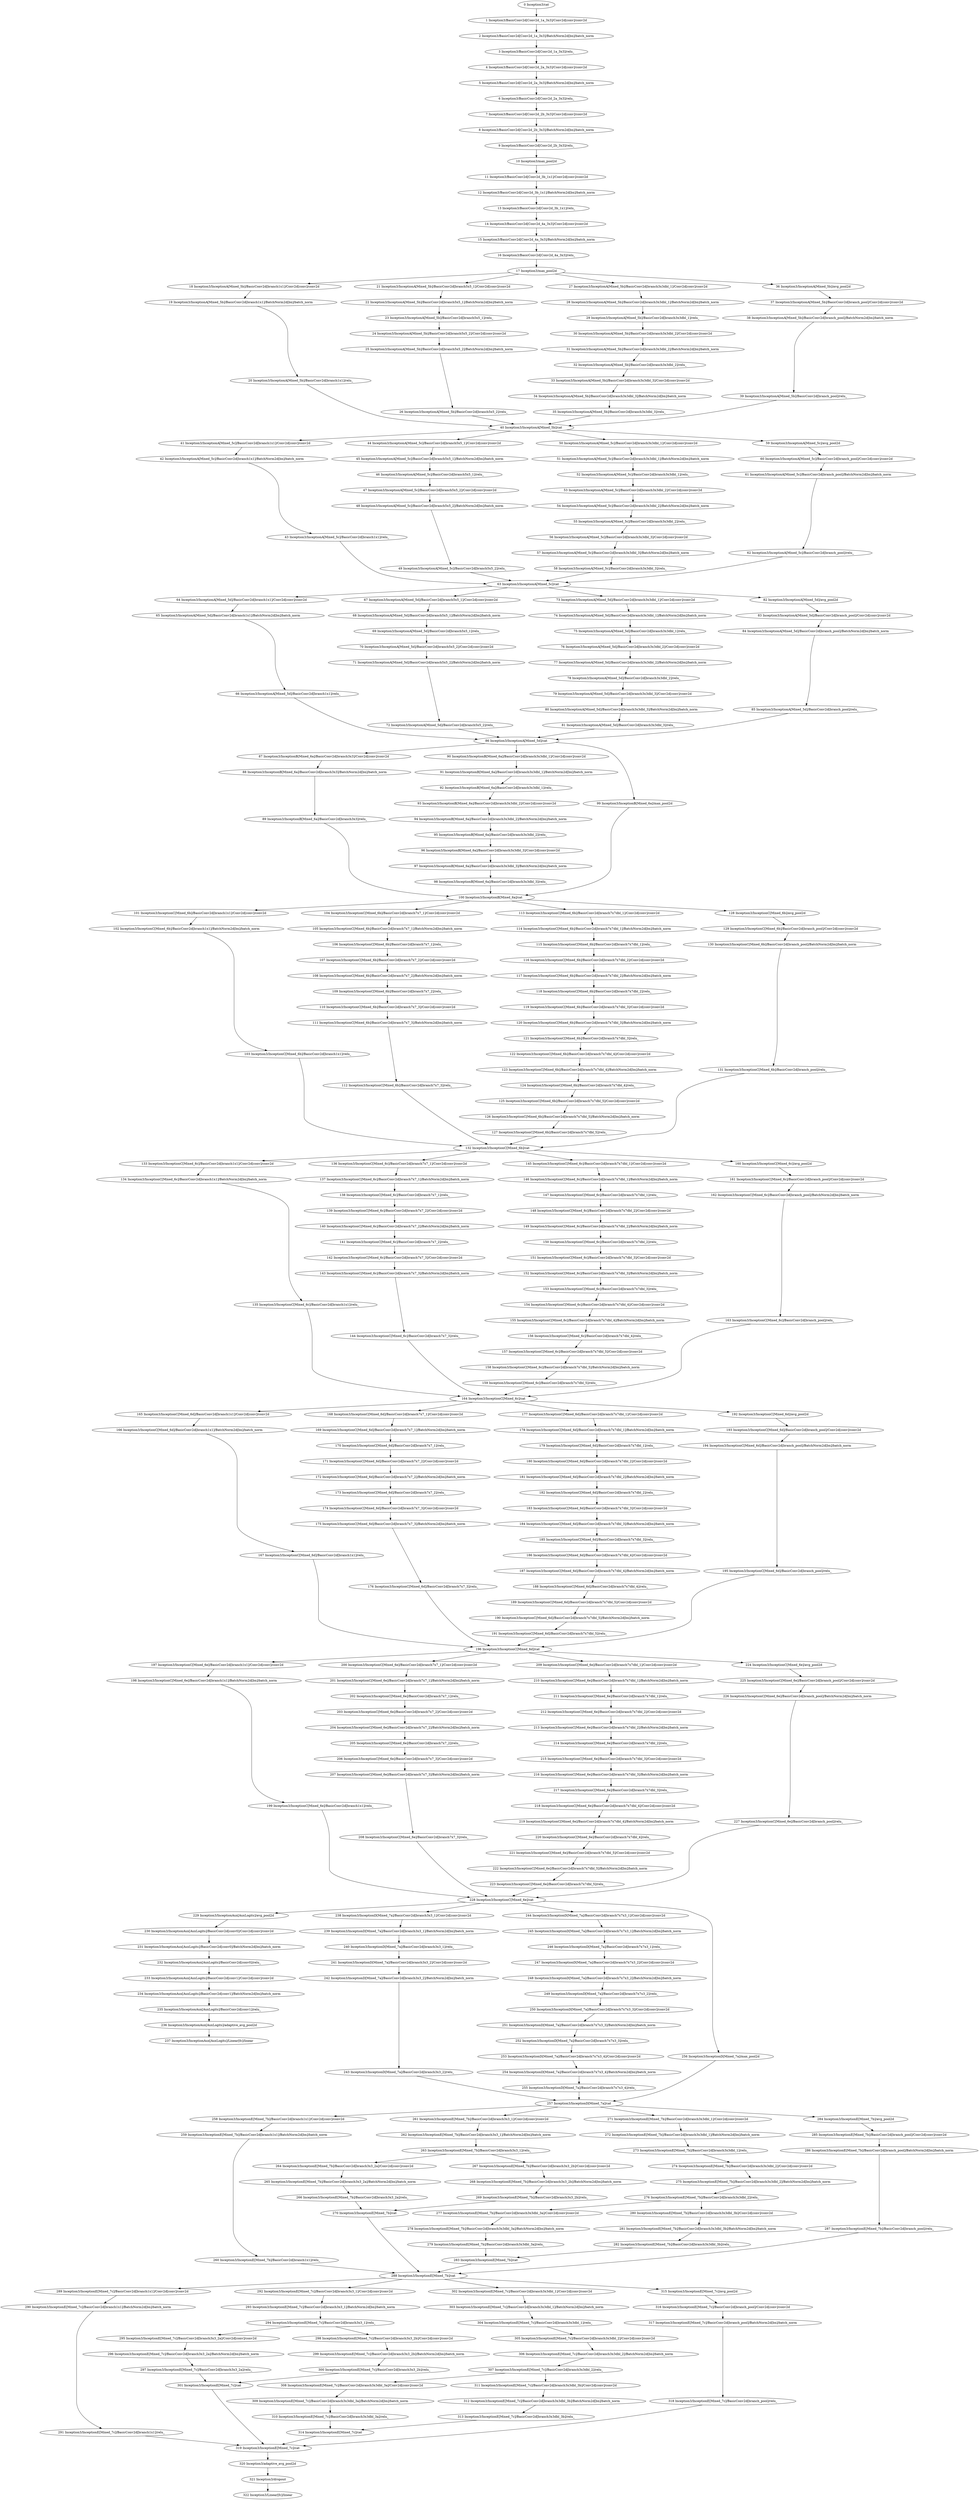 strict digraph  {
"0 Inception3/cat" [id=0, scope=Inception3, type=cat];
"1 Inception3/BasicConv2d[Conv2d_1a_3x3]/Conv2d[conv]/conv2d" [id=1, scope="Inception3/BasicConv2d[Conv2d_1a_3x3]/Conv2d[conv]", type=conv2d];
"2 Inception3/BasicConv2d[Conv2d_1a_3x3]/BatchNorm2d[bn]/batch_norm" [id=2, scope="Inception3/BasicConv2d[Conv2d_1a_3x3]/BatchNorm2d[bn]", type=batch_norm];
"3 Inception3/BasicConv2d[Conv2d_1a_3x3]/relu_" [id=3, scope="Inception3/BasicConv2d[Conv2d_1a_3x3]", type=relu_];
"4 Inception3/BasicConv2d[Conv2d_2a_3x3]/Conv2d[conv]/conv2d" [id=4, scope="Inception3/BasicConv2d[Conv2d_2a_3x3]/Conv2d[conv]", type=conv2d];
"5 Inception3/BasicConv2d[Conv2d_2a_3x3]/BatchNorm2d[bn]/batch_norm" [id=5, scope="Inception3/BasicConv2d[Conv2d_2a_3x3]/BatchNorm2d[bn]", type=batch_norm];
"6 Inception3/BasicConv2d[Conv2d_2a_3x3]/relu_" [id=6, scope="Inception3/BasicConv2d[Conv2d_2a_3x3]", type=relu_];
"7 Inception3/BasicConv2d[Conv2d_2b_3x3]/Conv2d[conv]/conv2d" [id=7, scope="Inception3/BasicConv2d[Conv2d_2b_3x3]/Conv2d[conv]", type=conv2d];
"8 Inception3/BasicConv2d[Conv2d_2b_3x3]/BatchNorm2d[bn]/batch_norm" [id=8, scope="Inception3/BasicConv2d[Conv2d_2b_3x3]/BatchNorm2d[bn]", type=batch_norm];
"9 Inception3/BasicConv2d[Conv2d_2b_3x3]/relu_" [id=9, scope="Inception3/BasicConv2d[Conv2d_2b_3x3]", type=relu_];
"10 Inception3/max_pool2d" [id=10, scope=Inception3, type=max_pool2d];
"11 Inception3/BasicConv2d[Conv2d_3b_1x1]/Conv2d[conv]/conv2d" [id=11, scope="Inception3/BasicConv2d[Conv2d_3b_1x1]/Conv2d[conv]", type=conv2d];
"12 Inception3/BasicConv2d[Conv2d_3b_1x1]/BatchNorm2d[bn]/batch_norm" [id=12, scope="Inception3/BasicConv2d[Conv2d_3b_1x1]/BatchNorm2d[bn]", type=batch_norm];
"13 Inception3/BasicConv2d[Conv2d_3b_1x1]/relu_" [id=13, scope="Inception3/BasicConv2d[Conv2d_3b_1x1]", type=relu_];
"14 Inception3/BasicConv2d[Conv2d_4a_3x3]/Conv2d[conv]/conv2d" [id=14, scope="Inception3/BasicConv2d[Conv2d_4a_3x3]/Conv2d[conv]", type=conv2d];
"15 Inception3/BasicConv2d[Conv2d_4a_3x3]/BatchNorm2d[bn]/batch_norm" [id=15, scope="Inception3/BasicConv2d[Conv2d_4a_3x3]/BatchNorm2d[bn]", type=batch_norm];
"16 Inception3/BasicConv2d[Conv2d_4a_3x3]/relu_" [id=16, scope="Inception3/BasicConv2d[Conv2d_4a_3x3]", type=relu_];
"17 Inception3/max_pool2d" [id=17, scope=Inception3, type=max_pool2d];
"18 Inception3/InceptionA[Mixed_5b]/BasicConv2d[branch1x1]/Conv2d[conv]/conv2d" [id=18, scope="Inception3/InceptionA[Mixed_5b]/BasicConv2d[branch1x1]/Conv2d[conv]", type=conv2d];
"19 Inception3/InceptionA[Mixed_5b]/BasicConv2d[branch1x1]/BatchNorm2d[bn]/batch_norm" [id=19, scope="Inception3/InceptionA[Mixed_5b]/BasicConv2d[branch1x1]/BatchNorm2d[bn]", type=batch_norm];
"20 Inception3/InceptionA[Mixed_5b]/BasicConv2d[branch1x1]/relu_" [id=20, scope="Inception3/InceptionA[Mixed_5b]/BasicConv2d[branch1x1]", type=relu_];
"21 Inception3/InceptionA[Mixed_5b]/BasicConv2d[branch5x5_1]/Conv2d[conv]/conv2d" [id=21, scope="Inception3/InceptionA[Mixed_5b]/BasicConv2d[branch5x5_1]/Conv2d[conv]", type=conv2d];
"22 Inception3/InceptionA[Mixed_5b]/BasicConv2d[branch5x5_1]/BatchNorm2d[bn]/batch_norm" [id=22, scope="Inception3/InceptionA[Mixed_5b]/BasicConv2d[branch5x5_1]/BatchNorm2d[bn]", type=batch_norm];
"23 Inception3/InceptionA[Mixed_5b]/BasicConv2d[branch5x5_1]/relu_" [id=23, scope="Inception3/InceptionA[Mixed_5b]/BasicConv2d[branch5x5_1]", type=relu_];
"24 Inception3/InceptionA[Mixed_5b]/BasicConv2d[branch5x5_2]/Conv2d[conv]/conv2d" [id=24, scope="Inception3/InceptionA[Mixed_5b]/BasicConv2d[branch5x5_2]/Conv2d[conv]", type=conv2d];
"25 Inception3/InceptionA[Mixed_5b]/BasicConv2d[branch5x5_2]/BatchNorm2d[bn]/batch_norm" [id=25, scope="Inception3/InceptionA[Mixed_5b]/BasicConv2d[branch5x5_2]/BatchNorm2d[bn]", type=batch_norm];
"26 Inception3/InceptionA[Mixed_5b]/BasicConv2d[branch5x5_2]/relu_" [id=26, scope="Inception3/InceptionA[Mixed_5b]/BasicConv2d[branch5x5_2]", type=relu_];
"27 Inception3/InceptionA[Mixed_5b]/BasicConv2d[branch3x3dbl_1]/Conv2d[conv]/conv2d" [id=27, scope="Inception3/InceptionA[Mixed_5b]/BasicConv2d[branch3x3dbl_1]/Conv2d[conv]", type=conv2d];
"28 Inception3/InceptionA[Mixed_5b]/BasicConv2d[branch3x3dbl_1]/BatchNorm2d[bn]/batch_norm" [id=28, scope="Inception3/InceptionA[Mixed_5b]/BasicConv2d[branch3x3dbl_1]/BatchNorm2d[bn]", type=batch_norm];
"29 Inception3/InceptionA[Mixed_5b]/BasicConv2d[branch3x3dbl_1]/relu_" [id=29, scope="Inception3/InceptionA[Mixed_5b]/BasicConv2d[branch3x3dbl_1]", type=relu_];
"30 Inception3/InceptionA[Mixed_5b]/BasicConv2d[branch3x3dbl_2]/Conv2d[conv]/conv2d" [id=30, scope="Inception3/InceptionA[Mixed_5b]/BasicConv2d[branch3x3dbl_2]/Conv2d[conv]", type=conv2d];
"31 Inception3/InceptionA[Mixed_5b]/BasicConv2d[branch3x3dbl_2]/BatchNorm2d[bn]/batch_norm" [id=31, scope="Inception3/InceptionA[Mixed_5b]/BasicConv2d[branch3x3dbl_2]/BatchNorm2d[bn]", type=batch_norm];
"32 Inception3/InceptionA[Mixed_5b]/BasicConv2d[branch3x3dbl_2]/relu_" [id=32, scope="Inception3/InceptionA[Mixed_5b]/BasicConv2d[branch3x3dbl_2]", type=relu_];
"33 Inception3/InceptionA[Mixed_5b]/BasicConv2d[branch3x3dbl_3]/Conv2d[conv]/conv2d" [id=33, scope="Inception3/InceptionA[Mixed_5b]/BasicConv2d[branch3x3dbl_3]/Conv2d[conv]", type=conv2d];
"34 Inception3/InceptionA[Mixed_5b]/BasicConv2d[branch3x3dbl_3]/BatchNorm2d[bn]/batch_norm" [id=34, scope="Inception3/InceptionA[Mixed_5b]/BasicConv2d[branch3x3dbl_3]/BatchNorm2d[bn]", type=batch_norm];
"35 Inception3/InceptionA[Mixed_5b]/BasicConv2d[branch3x3dbl_3]/relu_" [id=35, scope="Inception3/InceptionA[Mixed_5b]/BasicConv2d[branch3x3dbl_3]", type=relu_];
"36 Inception3/InceptionA[Mixed_5b]/avg_pool2d" [id=36, scope="Inception3/InceptionA[Mixed_5b]", type=avg_pool2d];
"37 Inception3/InceptionA[Mixed_5b]/BasicConv2d[branch_pool]/Conv2d[conv]/conv2d" [id=37, scope="Inception3/InceptionA[Mixed_5b]/BasicConv2d[branch_pool]/Conv2d[conv]", type=conv2d];
"38 Inception3/InceptionA[Mixed_5b]/BasicConv2d[branch_pool]/BatchNorm2d[bn]/batch_norm" [id=38, scope="Inception3/InceptionA[Mixed_5b]/BasicConv2d[branch_pool]/BatchNorm2d[bn]", type=batch_norm];
"39 Inception3/InceptionA[Mixed_5b]/BasicConv2d[branch_pool]/relu_" [id=39, scope="Inception3/InceptionA[Mixed_5b]/BasicConv2d[branch_pool]", type=relu_];
"40 Inception3/InceptionA[Mixed_5b]/cat" [id=40, scope="Inception3/InceptionA[Mixed_5b]", type=cat];
"41 Inception3/InceptionA[Mixed_5c]/BasicConv2d[branch1x1]/Conv2d[conv]/conv2d" [id=41, scope="Inception3/InceptionA[Mixed_5c]/BasicConv2d[branch1x1]/Conv2d[conv]", type=conv2d];
"42 Inception3/InceptionA[Mixed_5c]/BasicConv2d[branch1x1]/BatchNorm2d[bn]/batch_norm" [id=42, scope="Inception3/InceptionA[Mixed_5c]/BasicConv2d[branch1x1]/BatchNorm2d[bn]", type=batch_norm];
"43 Inception3/InceptionA[Mixed_5c]/BasicConv2d[branch1x1]/relu_" [id=43, scope="Inception3/InceptionA[Mixed_5c]/BasicConv2d[branch1x1]", type=relu_];
"44 Inception3/InceptionA[Mixed_5c]/BasicConv2d[branch5x5_1]/Conv2d[conv]/conv2d" [id=44, scope="Inception3/InceptionA[Mixed_5c]/BasicConv2d[branch5x5_1]/Conv2d[conv]", type=conv2d];
"45 Inception3/InceptionA[Mixed_5c]/BasicConv2d[branch5x5_1]/BatchNorm2d[bn]/batch_norm" [id=45, scope="Inception3/InceptionA[Mixed_5c]/BasicConv2d[branch5x5_1]/BatchNorm2d[bn]", type=batch_norm];
"46 Inception3/InceptionA[Mixed_5c]/BasicConv2d[branch5x5_1]/relu_" [id=46, scope="Inception3/InceptionA[Mixed_5c]/BasicConv2d[branch5x5_1]", type=relu_];
"47 Inception3/InceptionA[Mixed_5c]/BasicConv2d[branch5x5_2]/Conv2d[conv]/conv2d" [id=47, scope="Inception3/InceptionA[Mixed_5c]/BasicConv2d[branch5x5_2]/Conv2d[conv]", type=conv2d];
"48 Inception3/InceptionA[Mixed_5c]/BasicConv2d[branch5x5_2]/BatchNorm2d[bn]/batch_norm" [id=48, scope="Inception3/InceptionA[Mixed_5c]/BasicConv2d[branch5x5_2]/BatchNorm2d[bn]", type=batch_norm];
"49 Inception3/InceptionA[Mixed_5c]/BasicConv2d[branch5x5_2]/relu_" [id=49, scope="Inception3/InceptionA[Mixed_5c]/BasicConv2d[branch5x5_2]", type=relu_];
"50 Inception3/InceptionA[Mixed_5c]/BasicConv2d[branch3x3dbl_1]/Conv2d[conv]/conv2d" [id=50, scope="Inception3/InceptionA[Mixed_5c]/BasicConv2d[branch3x3dbl_1]/Conv2d[conv]", type=conv2d];
"51 Inception3/InceptionA[Mixed_5c]/BasicConv2d[branch3x3dbl_1]/BatchNorm2d[bn]/batch_norm" [id=51, scope="Inception3/InceptionA[Mixed_5c]/BasicConv2d[branch3x3dbl_1]/BatchNorm2d[bn]", type=batch_norm];
"52 Inception3/InceptionA[Mixed_5c]/BasicConv2d[branch3x3dbl_1]/relu_" [id=52, scope="Inception3/InceptionA[Mixed_5c]/BasicConv2d[branch3x3dbl_1]", type=relu_];
"53 Inception3/InceptionA[Mixed_5c]/BasicConv2d[branch3x3dbl_2]/Conv2d[conv]/conv2d" [id=53, scope="Inception3/InceptionA[Mixed_5c]/BasicConv2d[branch3x3dbl_2]/Conv2d[conv]", type=conv2d];
"54 Inception3/InceptionA[Mixed_5c]/BasicConv2d[branch3x3dbl_2]/BatchNorm2d[bn]/batch_norm" [id=54, scope="Inception3/InceptionA[Mixed_5c]/BasicConv2d[branch3x3dbl_2]/BatchNorm2d[bn]", type=batch_norm];
"55 Inception3/InceptionA[Mixed_5c]/BasicConv2d[branch3x3dbl_2]/relu_" [id=55, scope="Inception3/InceptionA[Mixed_5c]/BasicConv2d[branch3x3dbl_2]", type=relu_];
"56 Inception3/InceptionA[Mixed_5c]/BasicConv2d[branch3x3dbl_3]/Conv2d[conv]/conv2d" [id=56, scope="Inception3/InceptionA[Mixed_5c]/BasicConv2d[branch3x3dbl_3]/Conv2d[conv]", type=conv2d];
"57 Inception3/InceptionA[Mixed_5c]/BasicConv2d[branch3x3dbl_3]/BatchNorm2d[bn]/batch_norm" [id=57, scope="Inception3/InceptionA[Mixed_5c]/BasicConv2d[branch3x3dbl_3]/BatchNorm2d[bn]", type=batch_norm];
"58 Inception3/InceptionA[Mixed_5c]/BasicConv2d[branch3x3dbl_3]/relu_" [id=58, scope="Inception3/InceptionA[Mixed_5c]/BasicConv2d[branch3x3dbl_3]", type=relu_];
"59 Inception3/InceptionA[Mixed_5c]/avg_pool2d" [id=59, scope="Inception3/InceptionA[Mixed_5c]", type=avg_pool2d];
"60 Inception3/InceptionA[Mixed_5c]/BasicConv2d[branch_pool]/Conv2d[conv]/conv2d" [id=60, scope="Inception3/InceptionA[Mixed_5c]/BasicConv2d[branch_pool]/Conv2d[conv]", type=conv2d];
"61 Inception3/InceptionA[Mixed_5c]/BasicConv2d[branch_pool]/BatchNorm2d[bn]/batch_norm" [id=61, scope="Inception3/InceptionA[Mixed_5c]/BasicConv2d[branch_pool]/BatchNorm2d[bn]", type=batch_norm];
"62 Inception3/InceptionA[Mixed_5c]/BasicConv2d[branch_pool]/relu_" [id=62, scope="Inception3/InceptionA[Mixed_5c]/BasicConv2d[branch_pool]", type=relu_];
"63 Inception3/InceptionA[Mixed_5c]/cat" [id=63, scope="Inception3/InceptionA[Mixed_5c]", type=cat];
"64 Inception3/InceptionA[Mixed_5d]/BasicConv2d[branch1x1]/Conv2d[conv]/conv2d" [id=64, scope="Inception3/InceptionA[Mixed_5d]/BasicConv2d[branch1x1]/Conv2d[conv]", type=conv2d];
"65 Inception3/InceptionA[Mixed_5d]/BasicConv2d[branch1x1]/BatchNorm2d[bn]/batch_norm" [id=65, scope="Inception3/InceptionA[Mixed_5d]/BasicConv2d[branch1x1]/BatchNorm2d[bn]", type=batch_norm];
"66 Inception3/InceptionA[Mixed_5d]/BasicConv2d[branch1x1]/relu_" [id=66, scope="Inception3/InceptionA[Mixed_5d]/BasicConv2d[branch1x1]", type=relu_];
"67 Inception3/InceptionA[Mixed_5d]/BasicConv2d[branch5x5_1]/Conv2d[conv]/conv2d" [id=67, scope="Inception3/InceptionA[Mixed_5d]/BasicConv2d[branch5x5_1]/Conv2d[conv]", type=conv2d];
"68 Inception3/InceptionA[Mixed_5d]/BasicConv2d[branch5x5_1]/BatchNorm2d[bn]/batch_norm" [id=68, scope="Inception3/InceptionA[Mixed_5d]/BasicConv2d[branch5x5_1]/BatchNorm2d[bn]", type=batch_norm];
"69 Inception3/InceptionA[Mixed_5d]/BasicConv2d[branch5x5_1]/relu_" [id=69, scope="Inception3/InceptionA[Mixed_5d]/BasicConv2d[branch5x5_1]", type=relu_];
"70 Inception3/InceptionA[Mixed_5d]/BasicConv2d[branch5x5_2]/Conv2d[conv]/conv2d" [id=70, scope="Inception3/InceptionA[Mixed_5d]/BasicConv2d[branch5x5_2]/Conv2d[conv]", type=conv2d];
"71 Inception3/InceptionA[Mixed_5d]/BasicConv2d[branch5x5_2]/BatchNorm2d[bn]/batch_norm" [id=71, scope="Inception3/InceptionA[Mixed_5d]/BasicConv2d[branch5x5_2]/BatchNorm2d[bn]", type=batch_norm];
"72 Inception3/InceptionA[Mixed_5d]/BasicConv2d[branch5x5_2]/relu_" [id=72, scope="Inception3/InceptionA[Mixed_5d]/BasicConv2d[branch5x5_2]", type=relu_];
"73 Inception3/InceptionA[Mixed_5d]/BasicConv2d[branch3x3dbl_1]/Conv2d[conv]/conv2d" [id=73, scope="Inception3/InceptionA[Mixed_5d]/BasicConv2d[branch3x3dbl_1]/Conv2d[conv]", type=conv2d];
"74 Inception3/InceptionA[Mixed_5d]/BasicConv2d[branch3x3dbl_1]/BatchNorm2d[bn]/batch_norm" [id=74, scope="Inception3/InceptionA[Mixed_5d]/BasicConv2d[branch3x3dbl_1]/BatchNorm2d[bn]", type=batch_norm];
"75 Inception3/InceptionA[Mixed_5d]/BasicConv2d[branch3x3dbl_1]/relu_" [id=75, scope="Inception3/InceptionA[Mixed_5d]/BasicConv2d[branch3x3dbl_1]", type=relu_];
"76 Inception3/InceptionA[Mixed_5d]/BasicConv2d[branch3x3dbl_2]/Conv2d[conv]/conv2d" [id=76, scope="Inception3/InceptionA[Mixed_5d]/BasicConv2d[branch3x3dbl_2]/Conv2d[conv]", type=conv2d];
"77 Inception3/InceptionA[Mixed_5d]/BasicConv2d[branch3x3dbl_2]/BatchNorm2d[bn]/batch_norm" [id=77, scope="Inception3/InceptionA[Mixed_5d]/BasicConv2d[branch3x3dbl_2]/BatchNorm2d[bn]", type=batch_norm];
"78 Inception3/InceptionA[Mixed_5d]/BasicConv2d[branch3x3dbl_2]/relu_" [id=78, scope="Inception3/InceptionA[Mixed_5d]/BasicConv2d[branch3x3dbl_2]", type=relu_];
"79 Inception3/InceptionA[Mixed_5d]/BasicConv2d[branch3x3dbl_3]/Conv2d[conv]/conv2d" [id=79, scope="Inception3/InceptionA[Mixed_5d]/BasicConv2d[branch3x3dbl_3]/Conv2d[conv]", type=conv2d];
"80 Inception3/InceptionA[Mixed_5d]/BasicConv2d[branch3x3dbl_3]/BatchNorm2d[bn]/batch_norm" [id=80, scope="Inception3/InceptionA[Mixed_5d]/BasicConv2d[branch3x3dbl_3]/BatchNorm2d[bn]", type=batch_norm];
"81 Inception3/InceptionA[Mixed_5d]/BasicConv2d[branch3x3dbl_3]/relu_" [id=81, scope="Inception3/InceptionA[Mixed_5d]/BasicConv2d[branch3x3dbl_3]", type=relu_];
"82 Inception3/InceptionA[Mixed_5d]/avg_pool2d" [id=82, scope="Inception3/InceptionA[Mixed_5d]", type=avg_pool2d];
"83 Inception3/InceptionA[Mixed_5d]/BasicConv2d[branch_pool]/Conv2d[conv]/conv2d" [id=83, scope="Inception3/InceptionA[Mixed_5d]/BasicConv2d[branch_pool]/Conv2d[conv]", type=conv2d];
"84 Inception3/InceptionA[Mixed_5d]/BasicConv2d[branch_pool]/BatchNorm2d[bn]/batch_norm" [id=84, scope="Inception3/InceptionA[Mixed_5d]/BasicConv2d[branch_pool]/BatchNorm2d[bn]", type=batch_norm];
"85 Inception3/InceptionA[Mixed_5d]/BasicConv2d[branch_pool]/relu_" [id=85, scope="Inception3/InceptionA[Mixed_5d]/BasicConv2d[branch_pool]", type=relu_];
"86 Inception3/InceptionA[Mixed_5d]/cat" [id=86, scope="Inception3/InceptionA[Mixed_5d]", type=cat];
"87 Inception3/InceptionB[Mixed_6a]/BasicConv2d[branch3x3]/Conv2d[conv]/conv2d" [id=87, scope="Inception3/InceptionB[Mixed_6a]/BasicConv2d[branch3x3]/Conv2d[conv]", type=conv2d];
"88 Inception3/InceptionB[Mixed_6a]/BasicConv2d[branch3x3]/BatchNorm2d[bn]/batch_norm" [id=88, scope="Inception3/InceptionB[Mixed_6a]/BasicConv2d[branch3x3]/BatchNorm2d[bn]", type=batch_norm];
"89 Inception3/InceptionB[Mixed_6a]/BasicConv2d[branch3x3]/relu_" [id=89, scope="Inception3/InceptionB[Mixed_6a]/BasicConv2d[branch3x3]", type=relu_];
"90 Inception3/InceptionB[Mixed_6a]/BasicConv2d[branch3x3dbl_1]/Conv2d[conv]/conv2d" [id=90, scope="Inception3/InceptionB[Mixed_6a]/BasicConv2d[branch3x3dbl_1]/Conv2d[conv]", type=conv2d];
"91 Inception3/InceptionB[Mixed_6a]/BasicConv2d[branch3x3dbl_1]/BatchNorm2d[bn]/batch_norm" [id=91, scope="Inception3/InceptionB[Mixed_6a]/BasicConv2d[branch3x3dbl_1]/BatchNorm2d[bn]", type=batch_norm];
"92 Inception3/InceptionB[Mixed_6a]/BasicConv2d[branch3x3dbl_1]/relu_" [id=92, scope="Inception3/InceptionB[Mixed_6a]/BasicConv2d[branch3x3dbl_1]", type=relu_];
"93 Inception3/InceptionB[Mixed_6a]/BasicConv2d[branch3x3dbl_2]/Conv2d[conv]/conv2d" [id=93, scope="Inception3/InceptionB[Mixed_6a]/BasicConv2d[branch3x3dbl_2]/Conv2d[conv]", type=conv2d];
"94 Inception3/InceptionB[Mixed_6a]/BasicConv2d[branch3x3dbl_2]/BatchNorm2d[bn]/batch_norm" [id=94, scope="Inception3/InceptionB[Mixed_6a]/BasicConv2d[branch3x3dbl_2]/BatchNorm2d[bn]", type=batch_norm];
"95 Inception3/InceptionB[Mixed_6a]/BasicConv2d[branch3x3dbl_2]/relu_" [id=95, scope="Inception3/InceptionB[Mixed_6a]/BasicConv2d[branch3x3dbl_2]", type=relu_];
"96 Inception3/InceptionB[Mixed_6a]/BasicConv2d[branch3x3dbl_3]/Conv2d[conv]/conv2d" [id=96, scope="Inception3/InceptionB[Mixed_6a]/BasicConv2d[branch3x3dbl_3]/Conv2d[conv]", type=conv2d];
"97 Inception3/InceptionB[Mixed_6a]/BasicConv2d[branch3x3dbl_3]/BatchNorm2d[bn]/batch_norm" [id=97, scope="Inception3/InceptionB[Mixed_6a]/BasicConv2d[branch3x3dbl_3]/BatchNorm2d[bn]", type=batch_norm];
"98 Inception3/InceptionB[Mixed_6a]/BasicConv2d[branch3x3dbl_3]/relu_" [id=98, scope="Inception3/InceptionB[Mixed_6a]/BasicConv2d[branch3x3dbl_3]", type=relu_];
"99 Inception3/InceptionB[Mixed_6a]/max_pool2d" [id=99, scope="Inception3/InceptionB[Mixed_6a]", type=max_pool2d];
"100 Inception3/InceptionB[Mixed_6a]/cat" [id=100, scope="Inception3/InceptionB[Mixed_6a]", type=cat];
"101 Inception3/InceptionC[Mixed_6b]/BasicConv2d[branch1x1]/Conv2d[conv]/conv2d" [id=101, scope="Inception3/InceptionC[Mixed_6b]/BasicConv2d[branch1x1]/Conv2d[conv]", type=conv2d];
"102 Inception3/InceptionC[Mixed_6b]/BasicConv2d[branch1x1]/BatchNorm2d[bn]/batch_norm" [id=102, scope="Inception3/InceptionC[Mixed_6b]/BasicConv2d[branch1x1]/BatchNorm2d[bn]", type=batch_norm];
"103 Inception3/InceptionC[Mixed_6b]/BasicConv2d[branch1x1]/relu_" [id=103, scope="Inception3/InceptionC[Mixed_6b]/BasicConv2d[branch1x1]", type=relu_];
"104 Inception3/InceptionC[Mixed_6b]/BasicConv2d[branch7x7_1]/Conv2d[conv]/conv2d" [id=104, scope="Inception3/InceptionC[Mixed_6b]/BasicConv2d[branch7x7_1]/Conv2d[conv]", type=conv2d];
"105 Inception3/InceptionC[Mixed_6b]/BasicConv2d[branch7x7_1]/BatchNorm2d[bn]/batch_norm" [id=105, scope="Inception3/InceptionC[Mixed_6b]/BasicConv2d[branch7x7_1]/BatchNorm2d[bn]", type=batch_norm];
"106 Inception3/InceptionC[Mixed_6b]/BasicConv2d[branch7x7_1]/relu_" [id=106, scope="Inception3/InceptionC[Mixed_6b]/BasicConv2d[branch7x7_1]", type=relu_];
"107 Inception3/InceptionC[Mixed_6b]/BasicConv2d[branch7x7_2]/Conv2d[conv]/conv2d" [id=107, scope="Inception3/InceptionC[Mixed_6b]/BasicConv2d[branch7x7_2]/Conv2d[conv]", type=conv2d];
"108 Inception3/InceptionC[Mixed_6b]/BasicConv2d[branch7x7_2]/BatchNorm2d[bn]/batch_norm" [id=108, scope="Inception3/InceptionC[Mixed_6b]/BasicConv2d[branch7x7_2]/BatchNorm2d[bn]", type=batch_norm];
"109 Inception3/InceptionC[Mixed_6b]/BasicConv2d[branch7x7_2]/relu_" [id=109, scope="Inception3/InceptionC[Mixed_6b]/BasicConv2d[branch7x7_2]", type=relu_];
"110 Inception3/InceptionC[Mixed_6b]/BasicConv2d[branch7x7_3]/Conv2d[conv]/conv2d" [id=110, scope="Inception3/InceptionC[Mixed_6b]/BasicConv2d[branch7x7_3]/Conv2d[conv]", type=conv2d];
"111 Inception3/InceptionC[Mixed_6b]/BasicConv2d[branch7x7_3]/BatchNorm2d[bn]/batch_norm" [id=111, scope="Inception3/InceptionC[Mixed_6b]/BasicConv2d[branch7x7_3]/BatchNorm2d[bn]", type=batch_norm];
"112 Inception3/InceptionC[Mixed_6b]/BasicConv2d[branch7x7_3]/relu_" [id=112, scope="Inception3/InceptionC[Mixed_6b]/BasicConv2d[branch7x7_3]", type=relu_];
"113 Inception3/InceptionC[Mixed_6b]/BasicConv2d[branch7x7dbl_1]/Conv2d[conv]/conv2d" [id=113, scope="Inception3/InceptionC[Mixed_6b]/BasicConv2d[branch7x7dbl_1]/Conv2d[conv]", type=conv2d];
"114 Inception3/InceptionC[Mixed_6b]/BasicConv2d[branch7x7dbl_1]/BatchNorm2d[bn]/batch_norm" [id=114, scope="Inception3/InceptionC[Mixed_6b]/BasicConv2d[branch7x7dbl_1]/BatchNorm2d[bn]", type=batch_norm];
"115 Inception3/InceptionC[Mixed_6b]/BasicConv2d[branch7x7dbl_1]/relu_" [id=115, scope="Inception3/InceptionC[Mixed_6b]/BasicConv2d[branch7x7dbl_1]", type=relu_];
"116 Inception3/InceptionC[Mixed_6b]/BasicConv2d[branch7x7dbl_2]/Conv2d[conv]/conv2d" [id=116, scope="Inception3/InceptionC[Mixed_6b]/BasicConv2d[branch7x7dbl_2]/Conv2d[conv]", type=conv2d];
"117 Inception3/InceptionC[Mixed_6b]/BasicConv2d[branch7x7dbl_2]/BatchNorm2d[bn]/batch_norm" [id=117, scope="Inception3/InceptionC[Mixed_6b]/BasicConv2d[branch7x7dbl_2]/BatchNorm2d[bn]", type=batch_norm];
"118 Inception3/InceptionC[Mixed_6b]/BasicConv2d[branch7x7dbl_2]/relu_" [id=118, scope="Inception3/InceptionC[Mixed_6b]/BasicConv2d[branch7x7dbl_2]", type=relu_];
"119 Inception3/InceptionC[Mixed_6b]/BasicConv2d[branch7x7dbl_3]/Conv2d[conv]/conv2d" [id=119, scope="Inception3/InceptionC[Mixed_6b]/BasicConv2d[branch7x7dbl_3]/Conv2d[conv]", type=conv2d];
"120 Inception3/InceptionC[Mixed_6b]/BasicConv2d[branch7x7dbl_3]/BatchNorm2d[bn]/batch_norm" [id=120, scope="Inception3/InceptionC[Mixed_6b]/BasicConv2d[branch7x7dbl_3]/BatchNorm2d[bn]", type=batch_norm];
"121 Inception3/InceptionC[Mixed_6b]/BasicConv2d[branch7x7dbl_3]/relu_" [id=121, scope="Inception3/InceptionC[Mixed_6b]/BasicConv2d[branch7x7dbl_3]", type=relu_];
"122 Inception3/InceptionC[Mixed_6b]/BasicConv2d[branch7x7dbl_4]/Conv2d[conv]/conv2d" [id=122, scope="Inception3/InceptionC[Mixed_6b]/BasicConv2d[branch7x7dbl_4]/Conv2d[conv]", type=conv2d];
"123 Inception3/InceptionC[Mixed_6b]/BasicConv2d[branch7x7dbl_4]/BatchNorm2d[bn]/batch_norm" [id=123, scope="Inception3/InceptionC[Mixed_6b]/BasicConv2d[branch7x7dbl_4]/BatchNorm2d[bn]", type=batch_norm];
"124 Inception3/InceptionC[Mixed_6b]/BasicConv2d[branch7x7dbl_4]/relu_" [id=124, scope="Inception3/InceptionC[Mixed_6b]/BasicConv2d[branch7x7dbl_4]", type=relu_];
"125 Inception3/InceptionC[Mixed_6b]/BasicConv2d[branch7x7dbl_5]/Conv2d[conv]/conv2d" [id=125, scope="Inception3/InceptionC[Mixed_6b]/BasicConv2d[branch7x7dbl_5]/Conv2d[conv]", type=conv2d];
"126 Inception3/InceptionC[Mixed_6b]/BasicConv2d[branch7x7dbl_5]/BatchNorm2d[bn]/batch_norm" [id=126, scope="Inception3/InceptionC[Mixed_6b]/BasicConv2d[branch7x7dbl_5]/BatchNorm2d[bn]", type=batch_norm];
"127 Inception3/InceptionC[Mixed_6b]/BasicConv2d[branch7x7dbl_5]/relu_" [id=127, scope="Inception3/InceptionC[Mixed_6b]/BasicConv2d[branch7x7dbl_5]", type=relu_];
"128 Inception3/InceptionC[Mixed_6b]/avg_pool2d" [id=128, scope="Inception3/InceptionC[Mixed_6b]", type=avg_pool2d];
"129 Inception3/InceptionC[Mixed_6b]/BasicConv2d[branch_pool]/Conv2d[conv]/conv2d" [id=129, scope="Inception3/InceptionC[Mixed_6b]/BasicConv2d[branch_pool]/Conv2d[conv]", type=conv2d];
"130 Inception3/InceptionC[Mixed_6b]/BasicConv2d[branch_pool]/BatchNorm2d[bn]/batch_norm" [id=130, scope="Inception3/InceptionC[Mixed_6b]/BasicConv2d[branch_pool]/BatchNorm2d[bn]", type=batch_norm];
"131 Inception3/InceptionC[Mixed_6b]/BasicConv2d[branch_pool]/relu_" [id=131, scope="Inception3/InceptionC[Mixed_6b]/BasicConv2d[branch_pool]", type=relu_];
"132 Inception3/InceptionC[Mixed_6b]/cat" [id=132, scope="Inception3/InceptionC[Mixed_6b]", type=cat];
"133 Inception3/InceptionC[Mixed_6c]/BasicConv2d[branch1x1]/Conv2d[conv]/conv2d" [id=133, scope="Inception3/InceptionC[Mixed_6c]/BasicConv2d[branch1x1]/Conv2d[conv]", type=conv2d];
"134 Inception3/InceptionC[Mixed_6c]/BasicConv2d[branch1x1]/BatchNorm2d[bn]/batch_norm" [id=134, scope="Inception3/InceptionC[Mixed_6c]/BasicConv2d[branch1x1]/BatchNorm2d[bn]", type=batch_norm];
"135 Inception3/InceptionC[Mixed_6c]/BasicConv2d[branch1x1]/relu_" [id=135, scope="Inception3/InceptionC[Mixed_6c]/BasicConv2d[branch1x1]", type=relu_];
"136 Inception3/InceptionC[Mixed_6c]/BasicConv2d[branch7x7_1]/Conv2d[conv]/conv2d" [id=136, scope="Inception3/InceptionC[Mixed_6c]/BasicConv2d[branch7x7_1]/Conv2d[conv]", type=conv2d];
"137 Inception3/InceptionC[Mixed_6c]/BasicConv2d[branch7x7_1]/BatchNorm2d[bn]/batch_norm" [id=137, scope="Inception3/InceptionC[Mixed_6c]/BasicConv2d[branch7x7_1]/BatchNorm2d[bn]", type=batch_norm];
"138 Inception3/InceptionC[Mixed_6c]/BasicConv2d[branch7x7_1]/relu_" [id=138, scope="Inception3/InceptionC[Mixed_6c]/BasicConv2d[branch7x7_1]", type=relu_];
"139 Inception3/InceptionC[Mixed_6c]/BasicConv2d[branch7x7_2]/Conv2d[conv]/conv2d" [id=139, scope="Inception3/InceptionC[Mixed_6c]/BasicConv2d[branch7x7_2]/Conv2d[conv]", type=conv2d];
"140 Inception3/InceptionC[Mixed_6c]/BasicConv2d[branch7x7_2]/BatchNorm2d[bn]/batch_norm" [id=140, scope="Inception3/InceptionC[Mixed_6c]/BasicConv2d[branch7x7_2]/BatchNorm2d[bn]", type=batch_norm];
"141 Inception3/InceptionC[Mixed_6c]/BasicConv2d[branch7x7_2]/relu_" [id=141, scope="Inception3/InceptionC[Mixed_6c]/BasicConv2d[branch7x7_2]", type=relu_];
"142 Inception3/InceptionC[Mixed_6c]/BasicConv2d[branch7x7_3]/Conv2d[conv]/conv2d" [id=142, scope="Inception3/InceptionC[Mixed_6c]/BasicConv2d[branch7x7_3]/Conv2d[conv]", type=conv2d];
"143 Inception3/InceptionC[Mixed_6c]/BasicConv2d[branch7x7_3]/BatchNorm2d[bn]/batch_norm" [id=143, scope="Inception3/InceptionC[Mixed_6c]/BasicConv2d[branch7x7_3]/BatchNorm2d[bn]", type=batch_norm];
"144 Inception3/InceptionC[Mixed_6c]/BasicConv2d[branch7x7_3]/relu_" [id=144, scope="Inception3/InceptionC[Mixed_6c]/BasicConv2d[branch7x7_3]", type=relu_];
"145 Inception3/InceptionC[Mixed_6c]/BasicConv2d[branch7x7dbl_1]/Conv2d[conv]/conv2d" [id=145, scope="Inception3/InceptionC[Mixed_6c]/BasicConv2d[branch7x7dbl_1]/Conv2d[conv]", type=conv2d];
"146 Inception3/InceptionC[Mixed_6c]/BasicConv2d[branch7x7dbl_1]/BatchNorm2d[bn]/batch_norm" [id=146, scope="Inception3/InceptionC[Mixed_6c]/BasicConv2d[branch7x7dbl_1]/BatchNorm2d[bn]", type=batch_norm];
"147 Inception3/InceptionC[Mixed_6c]/BasicConv2d[branch7x7dbl_1]/relu_" [id=147, scope="Inception3/InceptionC[Mixed_6c]/BasicConv2d[branch7x7dbl_1]", type=relu_];
"148 Inception3/InceptionC[Mixed_6c]/BasicConv2d[branch7x7dbl_2]/Conv2d[conv]/conv2d" [id=148, scope="Inception3/InceptionC[Mixed_6c]/BasicConv2d[branch7x7dbl_2]/Conv2d[conv]", type=conv2d];
"149 Inception3/InceptionC[Mixed_6c]/BasicConv2d[branch7x7dbl_2]/BatchNorm2d[bn]/batch_norm" [id=149, scope="Inception3/InceptionC[Mixed_6c]/BasicConv2d[branch7x7dbl_2]/BatchNorm2d[bn]", type=batch_norm];
"150 Inception3/InceptionC[Mixed_6c]/BasicConv2d[branch7x7dbl_2]/relu_" [id=150, scope="Inception3/InceptionC[Mixed_6c]/BasicConv2d[branch7x7dbl_2]", type=relu_];
"151 Inception3/InceptionC[Mixed_6c]/BasicConv2d[branch7x7dbl_3]/Conv2d[conv]/conv2d" [id=151, scope="Inception3/InceptionC[Mixed_6c]/BasicConv2d[branch7x7dbl_3]/Conv2d[conv]", type=conv2d];
"152 Inception3/InceptionC[Mixed_6c]/BasicConv2d[branch7x7dbl_3]/BatchNorm2d[bn]/batch_norm" [id=152, scope="Inception3/InceptionC[Mixed_6c]/BasicConv2d[branch7x7dbl_3]/BatchNorm2d[bn]", type=batch_norm];
"153 Inception3/InceptionC[Mixed_6c]/BasicConv2d[branch7x7dbl_3]/relu_" [id=153, scope="Inception3/InceptionC[Mixed_6c]/BasicConv2d[branch7x7dbl_3]", type=relu_];
"154 Inception3/InceptionC[Mixed_6c]/BasicConv2d[branch7x7dbl_4]/Conv2d[conv]/conv2d" [id=154, scope="Inception3/InceptionC[Mixed_6c]/BasicConv2d[branch7x7dbl_4]/Conv2d[conv]", type=conv2d];
"155 Inception3/InceptionC[Mixed_6c]/BasicConv2d[branch7x7dbl_4]/BatchNorm2d[bn]/batch_norm" [id=155, scope="Inception3/InceptionC[Mixed_6c]/BasicConv2d[branch7x7dbl_4]/BatchNorm2d[bn]", type=batch_norm];
"156 Inception3/InceptionC[Mixed_6c]/BasicConv2d[branch7x7dbl_4]/relu_" [id=156, scope="Inception3/InceptionC[Mixed_6c]/BasicConv2d[branch7x7dbl_4]", type=relu_];
"157 Inception3/InceptionC[Mixed_6c]/BasicConv2d[branch7x7dbl_5]/Conv2d[conv]/conv2d" [id=157, scope="Inception3/InceptionC[Mixed_6c]/BasicConv2d[branch7x7dbl_5]/Conv2d[conv]", type=conv2d];
"158 Inception3/InceptionC[Mixed_6c]/BasicConv2d[branch7x7dbl_5]/BatchNorm2d[bn]/batch_norm" [id=158, scope="Inception3/InceptionC[Mixed_6c]/BasicConv2d[branch7x7dbl_5]/BatchNorm2d[bn]", type=batch_norm];
"159 Inception3/InceptionC[Mixed_6c]/BasicConv2d[branch7x7dbl_5]/relu_" [id=159, scope="Inception3/InceptionC[Mixed_6c]/BasicConv2d[branch7x7dbl_5]", type=relu_];
"160 Inception3/InceptionC[Mixed_6c]/avg_pool2d" [id=160, scope="Inception3/InceptionC[Mixed_6c]", type=avg_pool2d];
"161 Inception3/InceptionC[Mixed_6c]/BasicConv2d[branch_pool]/Conv2d[conv]/conv2d" [id=161, scope="Inception3/InceptionC[Mixed_6c]/BasicConv2d[branch_pool]/Conv2d[conv]", type=conv2d];
"162 Inception3/InceptionC[Mixed_6c]/BasicConv2d[branch_pool]/BatchNorm2d[bn]/batch_norm" [id=162, scope="Inception3/InceptionC[Mixed_6c]/BasicConv2d[branch_pool]/BatchNorm2d[bn]", type=batch_norm];
"163 Inception3/InceptionC[Mixed_6c]/BasicConv2d[branch_pool]/relu_" [id=163, scope="Inception3/InceptionC[Mixed_6c]/BasicConv2d[branch_pool]", type=relu_];
"164 Inception3/InceptionC[Mixed_6c]/cat" [id=164, scope="Inception3/InceptionC[Mixed_6c]", type=cat];
"165 Inception3/InceptionC[Mixed_6d]/BasicConv2d[branch1x1]/Conv2d[conv]/conv2d" [id=165, scope="Inception3/InceptionC[Mixed_6d]/BasicConv2d[branch1x1]/Conv2d[conv]", type=conv2d];
"166 Inception3/InceptionC[Mixed_6d]/BasicConv2d[branch1x1]/BatchNorm2d[bn]/batch_norm" [id=166, scope="Inception3/InceptionC[Mixed_6d]/BasicConv2d[branch1x1]/BatchNorm2d[bn]", type=batch_norm];
"167 Inception3/InceptionC[Mixed_6d]/BasicConv2d[branch1x1]/relu_" [id=167, scope="Inception3/InceptionC[Mixed_6d]/BasicConv2d[branch1x1]", type=relu_];
"168 Inception3/InceptionC[Mixed_6d]/BasicConv2d[branch7x7_1]/Conv2d[conv]/conv2d" [id=168, scope="Inception3/InceptionC[Mixed_6d]/BasicConv2d[branch7x7_1]/Conv2d[conv]", type=conv2d];
"169 Inception3/InceptionC[Mixed_6d]/BasicConv2d[branch7x7_1]/BatchNorm2d[bn]/batch_norm" [id=169, scope="Inception3/InceptionC[Mixed_6d]/BasicConv2d[branch7x7_1]/BatchNorm2d[bn]", type=batch_norm];
"170 Inception3/InceptionC[Mixed_6d]/BasicConv2d[branch7x7_1]/relu_" [id=170, scope="Inception3/InceptionC[Mixed_6d]/BasicConv2d[branch7x7_1]", type=relu_];
"171 Inception3/InceptionC[Mixed_6d]/BasicConv2d[branch7x7_2]/Conv2d[conv]/conv2d" [id=171, scope="Inception3/InceptionC[Mixed_6d]/BasicConv2d[branch7x7_2]/Conv2d[conv]", type=conv2d];
"172 Inception3/InceptionC[Mixed_6d]/BasicConv2d[branch7x7_2]/BatchNorm2d[bn]/batch_norm" [id=172, scope="Inception3/InceptionC[Mixed_6d]/BasicConv2d[branch7x7_2]/BatchNorm2d[bn]", type=batch_norm];
"173 Inception3/InceptionC[Mixed_6d]/BasicConv2d[branch7x7_2]/relu_" [id=173, scope="Inception3/InceptionC[Mixed_6d]/BasicConv2d[branch7x7_2]", type=relu_];
"174 Inception3/InceptionC[Mixed_6d]/BasicConv2d[branch7x7_3]/Conv2d[conv]/conv2d" [id=174, scope="Inception3/InceptionC[Mixed_6d]/BasicConv2d[branch7x7_3]/Conv2d[conv]", type=conv2d];
"175 Inception3/InceptionC[Mixed_6d]/BasicConv2d[branch7x7_3]/BatchNorm2d[bn]/batch_norm" [id=175, scope="Inception3/InceptionC[Mixed_6d]/BasicConv2d[branch7x7_3]/BatchNorm2d[bn]", type=batch_norm];
"176 Inception3/InceptionC[Mixed_6d]/BasicConv2d[branch7x7_3]/relu_" [id=176, scope="Inception3/InceptionC[Mixed_6d]/BasicConv2d[branch7x7_3]", type=relu_];
"177 Inception3/InceptionC[Mixed_6d]/BasicConv2d[branch7x7dbl_1]/Conv2d[conv]/conv2d" [id=177, scope="Inception3/InceptionC[Mixed_6d]/BasicConv2d[branch7x7dbl_1]/Conv2d[conv]", type=conv2d];
"178 Inception3/InceptionC[Mixed_6d]/BasicConv2d[branch7x7dbl_1]/BatchNorm2d[bn]/batch_norm" [id=178, scope="Inception3/InceptionC[Mixed_6d]/BasicConv2d[branch7x7dbl_1]/BatchNorm2d[bn]", type=batch_norm];
"179 Inception3/InceptionC[Mixed_6d]/BasicConv2d[branch7x7dbl_1]/relu_" [id=179, scope="Inception3/InceptionC[Mixed_6d]/BasicConv2d[branch7x7dbl_1]", type=relu_];
"180 Inception3/InceptionC[Mixed_6d]/BasicConv2d[branch7x7dbl_2]/Conv2d[conv]/conv2d" [id=180, scope="Inception3/InceptionC[Mixed_6d]/BasicConv2d[branch7x7dbl_2]/Conv2d[conv]", type=conv2d];
"181 Inception3/InceptionC[Mixed_6d]/BasicConv2d[branch7x7dbl_2]/BatchNorm2d[bn]/batch_norm" [id=181, scope="Inception3/InceptionC[Mixed_6d]/BasicConv2d[branch7x7dbl_2]/BatchNorm2d[bn]", type=batch_norm];
"182 Inception3/InceptionC[Mixed_6d]/BasicConv2d[branch7x7dbl_2]/relu_" [id=182, scope="Inception3/InceptionC[Mixed_6d]/BasicConv2d[branch7x7dbl_2]", type=relu_];
"183 Inception3/InceptionC[Mixed_6d]/BasicConv2d[branch7x7dbl_3]/Conv2d[conv]/conv2d" [id=183, scope="Inception3/InceptionC[Mixed_6d]/BasicConv2d[branch7x7dbl_3]/Conv2d[conv]", type=conv2d];
"184 Inception3/InceptionC[Mixed_6d]/BasicConv2d[branch7x7dbl_3]/BatchNorm2d[bn]/batch_norm" [id=184, scope="Inception3/InceptionC[Mixed_6d]/BasicConv2d[branch7x7dbl_3]/BatchNorm2d[bn]", type=batch_norm];
"185 Inception3/InceptionC[Mixed_6d]/BasicConv2d[branch7x7dbl_3]/relu_" [id=185, scope="Inception3/InceptionC[Mixed_6d]/BasicConv2d[branch7x7dbl_3]", type=relu_];
"186 Inception3/InceptionC[Mixed_6d]/BasicConv2d[branch7x7dbl_4]/Conv2d[conv]/conv2d" [id=186, scope="Inception3/InceptionC[Mixed_6d]/BasicConv2d[branch7x7dbl_4]/Conv2d[conv]", type=conv2d];
"187 Inception3/InceptionC[Mixed_6d]/BasicConv2d[branch7x7dbl_4]/BatchNorm2d[bn]/batch_norm" [id=187, scope="Inception3/InceptionC[Mixed_6d]/BasicConv2d[branch7x7dbl_4]/BatchNorm2d[bn]", type=batch_norm];
"188 Inception3/InceptionC[Mixed_6d]/BasicConv2d[branch7x7dbl_4]/relu_" [id=188, scope="Inception3/InceptionC[Mixed_6d]/BasicConv2d[branch7x7dbl_4]", type=relu_];
"189 Inception3/InceptionC[Mixed_6d]/BasicConv2d[branch7x7dbl_5]/Conv2d[conv]/conv2d" [id=189, scope="Inception3/InceptionC[Mixed_6d]/BasicConv2d[branch7x7dbl_5]/Conv2d[conv]", type=conv2d];
"190 Inception3/InceptionC[Mixed_6d]/BasicConv2d[branch7x7dbl_5]/BatchNorm2d[bn]/batch_norm" [id=190, scope="Inception3/InceptionC[Mixed_6d]/BasicConv2d[branch7x7dbl_5]/BatchNorm2d[bn]", type=batch_norm];
"191 Inception3/InceptionC[Mixed_6d]/BasicConv2d[branch7x7dbl_5]/relu_" [id=191, scope="Inception3/InceptionC[Mixed_6d]/BasicConv2d[branch7x7dbl_5]", type=relu_];
"192 Inception3/InceptionC[Mixed_6d]/avg_pool2d" [id=192, scope="Inception3/InceptionC[Mixed_6d]", type=avg_pool2d];
"193 Inception3/InceptionC[Mixed_6d]/BasicConv2d[branch_pool]/Conv2d[conv]/conv2d" [id=193, scope="Inception3/InceptionC[Mixed_6d]/BasicConv2d[branch_pool]/Conv2d[conv]", type=conv2d];
"194 Inception3/InceptionC[Mixed_6d]/BasicConv2d[branch_pool]/BatchNorm2d[bn]/batch_norm" [id=194, scope="Inception3/InceptionC[Mixed_6d]/BasicConv2d[branch_pool]/BatchNorm2d[bn]", type=batch_norm];
"195 Inception3/InceptionC[Mixed_6d]/BasicConv2d[branch_pool]/relu_" [id=195, scope="Inception3/InceptionC[Mixed_6d]/BasicConv2d[branch_pool]", type=relu_];
"196 Inception3/InceptionC[Mixed_6d]/cat" [id=196, scope="Inception3/InceptionC[Mixed_6d]", type=cat];
"197 Inception3/InceptionC[Mixed_6e]/BasicConv2d[branch1x1]/Conv2d[conv]/conv2d" [id=197, scope="Inception3/InceptionC[Mixed_6e]/BasicConv2d[branch1x1]/Conv2d[conv]", type=conv2d];
"198 Inception3/InceptionC[Mixed_6e]/BasicConv2d[branch1x1]/BatchNorm2d[bn]/batch_norm" [id=198, scope="Inception3/InceptionC[Mixed_6e]/BasicConv2d[branch1x1]/BatchNorm2d[bn]", type=batch_norm];
"199 Inception3/InceptionC[Mixed_6e]/BasicConv2d[branch1x1]/relu_" [id=199, scope="Inception3/InceptionC[Mixed_6e]/BasicConv2d[branch1x1]", type=relu_];
"200 Inception3/InceptionC[Mixed_6e]/BasicConv2d[branch7x7_1]/Conv2d[conv]/conv2d" [id=200, scope="Inception3/InceptionC[Mixed_6e]/BasicConv2d[branch7x7_1]/Conv2d[conv]", type=conv2d];
"201 Inception3/InceptionC[Mixed_6e]/BasicConv2d[branch7x7_1]/BatchNorm2d[bn]/batch_norm" [id=201, scope="Inception3/InceptionC[Mixed_6e]/BasicConv2d[branch7x7_1]/BatchNorm2d[bn]", type=batch_norm];
"202 Inception3/InceptionC[Mixed_6e]/BasicConv2d[branch7x7_1]/relu_" [id=202, scope="Inception3/InceptionC[Mixed_6e]/BasicConv2d[branch7x7_1]", type=relu_];
"203 Inception3/InceptionC[Mixed_6e]/BasicConv2d[branch7x7_2]/Conv2d[conv]/conv2d" [id=203, scope="Inception3/InceptionC[Mixed_6e]/BasicConv2d[branch7x7_2]/Conv2d[conv]", type=conv2d];
"204 Inception3/InceptionC[Mixed_6e]/BasicConv2d[branch7x7_2]/BatchNorm2d[bn]/batch_norm" [id=204, scope="Inception3/InceptionC[Mixed_6e]/BasicConv2d[branch7x7_2]/BatchNorm2d[bn]", type=batch_norm];
"205 Inception3/InceptionC[Mixed_6e]/BasicConv2d[branch7x7_2]/relu_" [id=205, scope="Inception3/InceptionC[Mixed_6e]/BasicConv2d[branch7x7_2]", type=relu_];
"206 Inception3/InceptionC[Mixed_6e]/BasicConv2d[branch7x7_3]/Conv2d[conv]/conv2d" [id=206, scope="Inception3/InceptionC[Mixed_6e]/BasicConv2d[branch7x7_3]/Conv2d[conv]", type=conv2d];
"207 Inception3/InceptionC[Mixed_6e]/BasicConv2d[branch7x7_3]/BatchNorm2d[bn]/batch_norm" [id=207, scope="Inception3/InceptionC[Mixed_6e]/BasicConv2d[branch7x7_3]/BatchNorm2d[bn]", type=batch_norm];
"208 Inception3/InceptionC[Mixed_6e]/BasicConv2d[branch7x7_3]/relu_" [id=208, scope="Inception3/InceptionC[Mixed_6e]/BasicConv2d[branch7x7_3]", type=relu_];
"209 Inception3/InceptionC[Mixed_6e]/BasicConv2d[branch7x7dbl_1]/Conv2d[conv]/conv2d" [id=209, scope="Inception3/InceptionC[Mixed_6e]/BasicConv2d[branch7x7dbl_1]/Conv2d[conv]", type=conv2d];
"210 Inception3/InceptionC[Mixed_6e]/BasicConv2d[branch7x7dbl_1]/BatchNorm2d[bn]/batch_norm" [id=210, scope="Inception3/InceptionC[Mixed_6e]/BasicConv2d[branch7x7dbl_1]/BatchNorm2d[bn]", type=batch_norm];
"211 Inception3/InceptionC[Mixed_6e]/BasicConv2d[branch7x7dbl_1]/relu_" [id=211, scope="Inception3/InceptionC[Mixed_6e]/BasicConv2d[branch7x7dbl_1]", type=relu_];
"212 Inception3/InceptionC[Mixed_6e]/BasicConv2d[branch7x7dbl_2]/Conv2d[conv]/conv2d" [id=212, scope="Inception3/InceptionC[Mixed_6e]/BasicConv2d[branch7x7dbl_2]/Conv2d[conv]", type=conv2d];
"213 Inception3/InceptionC[Mixed_6e]/BasicConv2d[branch7x7dbl_2]/BatchNorm2d[bn]/batch_norm" [id=213, scope="Inception3/InceptionC[Mixed_6e]/BasicConv2d[branch7x7dbl_2]/BatchNorm2d[bn]", type=batch_norm];
"214 Inception3/InceptionC[Mixed_6e]/BasicConv2d[branch7x7dbl_2]/relu_" [id=214, scope="Inception3/InceptionC[Mixed_6e]/BasicConv2d[branch7x7dbl_2]", type=relu_];
"215 Inception3/InceptionC[Mixed_6e]/BasicConv2d[branch7x7dbl_3]/Conv2d[conv]/conv2d" [id=215, scope="Inception3/InceptionC[Mixed_6e]/BasicConv2d[branch7x7dbl_3]/Conv2d[conv]", type=conv2d];
"216 Inception3/InceptionC[Mixed_6e]/BasicConv2d[branch7x7dbl_3]/BatchNorm2d[bn]/batch_norm" [id=216, scope="Inception3/InceptionC[Mixed_6e]/BasicConv2d[branch7x7dbl_3]/BatchNorm2d[bn]", type=batch_norm];
"217 Inception3/InceptionC[Mixed_6e]/BasicConv2d[branch7x7dbl_3]/relu_" [id=217, scope="Inception3/InceptionC[Mixed_6e]/BasicConv2d[branch7x7dbl_3]", type=relu_];
"218 Inception3/InceptionC[Mixed_6e]/BasicConv2d[branch7x7dbl_4]/Conv2d[conv]/conv2d" [id=218, scope="Inception3/InceptionC[Mixed_6e]/BasicConv2d[branch7x7dbl_4]/Conv2d[conv]", type=conv2d];
"219 Inception3/InceptionC[Mixed_6e]/BasicConv2d[branch7x7dbl_4]/BatchNorm2d[bn]/batch_norm" [id=219, scope="Inception3/InceptionC[Mixed_6e]/BasicConv2d[branch7x7dbl_4]/BatchNorm2d[bn]", type=batch_norm];
"220 Inception3/InceptionC[Mixed_6e]/BasicConv2d[branch7x7dbl_4]/relu_" [id=220, scope="Inception3/InceptionC[Mixed_6e]/BasicConv2d[branch7x7dbl_4]", type=relu_];
"221 Inception3/InceptionC[Mixed_6e]/BasicConv2d[branch7x7dbl_5]/Conv2d[conv]/conv2d" [id=221, scope="Inception3/InceptionC[Mixed_6e]/BasicConv2d[branch7x7dbl_5]/Conv2d[conv]", type=conv2d];
"222 Inception3/InceptionC[Mixed_6e]/BasicConv2d[branch7x7dbl_5]/BatchNorm2d[bn]/batch_norm" [id=222, scope="Inception3/InceptionC[Mixed_6e]/BasicConv2d[branch7x7dbl_5]/BatchNorm2d[bn]", type=batch_norm];
"223 Inception3/InceptionC[Mixed_6e]/BasicConv2d[branch7x7dbl_5]/relu_" [id=223, scope="Inception3/InceptionC[Mixed_6e]/BasicConv2d[branch7x7dbl_5]", type=relu_];
"224 Inception3/InceptionC[Mixed_6e]/avg_pool2d" [id=224, scope="Inception3/InceptionC[Mixed_6e]", type=avg_pool2d];
"225 Inception3/InceptionC[Mixed_6e]/BasicConv2d[branch_pool]/Conv2d[conv]/conv2d" [id=225, scope="Inception3/InceptionC[Mixed_6e]/BasicConv2d[branch_pool]/Conv2d[conv]", type=conv2d];
"226 Inception3/InceptionC[Mixed_6e]/BasicConv2d[branch_pool]/BatchNorm2d[bn]/batch_norm" [id=226, scope="Inception3/InceptionC[Mixed_6e]/BasicConv2d[branch_pool]/BatchNorm2d[bn]", type=batch_norm];
"227 Inception3/InceptionC[Mixed_6e]/BasicConv2d[branch_pool]/relu_" [id=227, scope="Inception3/InceptionC[Mixed_6e]/BasicConv2d[branch_pool]", type=relu_];
"228 Inception3/InceptionC[Mixed_6e]/cat" [id=228, scope="Inception3/InceptionC[Mixed_6e]", type=cat];
"229 Inception3/InceptionAux[AuxLogits]/avg_pool2d" [id=229, scope="Inception3/InceptionAux[AuxLogits]", type=avg_pool2d];
"230 Inception3/InceptionAux[AuxLogits]/BasicConv2d[conv0]/Conv2d[conv]/conv2d" [id=230, scope="Inception3/InceptionAux[AuxLogits]/BasicConv2d[conv0]/Conv2d[conv]", type=conv2d];
"231 Inception3/InceptionAux[AuxLogits]/BasicConv2d[conv0]/BatchNorm2d[bn]/batch_norm" [id=231, scope="Inception3/InceptionAux[AuxLogits]/BasicConv2d[conv0]/BatchNorm2d[bn]", type=batch_norm];
"232 Inception3/InceptionAux[AuxLogits]/BasicConv2d[conv0]/relu_" [id=232, scope="Inception3/InceptionAux[AuxLogits]/BasicConv2d[conv0]", type=relu_];
"233 Inception3/InceptionAux[AuxLogits]/BasicConv2d[conv1]/Conv2d[conv]/conv2d" [id=233, scope="Inception3/InceptionAux[AuxLogits]/BasicConv2d[conv1]/Conv2d[conv]", type=conv2d];
"234 Inception3/InceptionAux[AuxLogits]/BasicConv2d[conv1]/BatchNorm2d[bn]/batch_norm" [id=234, scope="Inception3/InceptionAux[AuxLogits]/BasicConv2d[conv1]/BatchNorm2d[bn]", type=batch_norm];
"235 Inception3/InceptionAux[AuxLogits]/BasicConv2d[conv1]/relu_" [id=235, scope="Inception3/InceptionAux[AuxLogits]/BasicConv2d[conv1]", type=relu_];
"236 Inception3/InceptionAux[AuxLogits]/adaptive_avg_pool2d" [id=236, scope="Inception3/InceptionAux[AuxLogits]", type=adaptive_avg_pool2d];
"237 Inception3/InceptionAux[AuxLogits]/Linear[fc]/linear" [id=237, scope="Inception3/InceptionAux[AuxLogits]/Linear[fc]", type=linear];
"238 Inception3/InceptionD[Mixed_7a]/BasicConv2d[branch3x3_1]/Conv2d[conv]/conv2d" [id=238, scope="Inception3/InceptionD[Mixed_7a]/BasicConv2d[branch3x3_1]/Conv2d[conv]", type=conv2d];
"239 Inception3/InceptionD[Mixed_7a]/BasicConv2d[branch3x3_1]/BatchNorm2d[bn]/batch_norm" [id=239, scope="Inception3/InceptionD[Mixed_7a]/BasicConv2d[branch3x3_1]/BatchNorm2d[bn]", type=batch_norm];
"240 Inception3/InceptionD[Mixed_7a]/BasicConv2d[branch3x3_1]/relu_" [id=240, scope="Inception3/InceptionD[Mixed_7a]/BasicConv2d[branch3x3_1]", type=relu_];
"241 Inception3/InceptionD[Mixed_7a]/BasicConv2d[branch3x3_2]/Conv2d[conv]/conv2d" [id=241, scope="Inception3/InceptionD[Mixed_7a]/BasicConv2d[branch3x3_2]/Conv2d[conv]", type=conv2d];
"242 Inception3/InceptionD[Mixed_7a]/BasicConv2d[branch3x3_2]/BatchNorm2d[bn]/batch_norm" [id=242, scope="Inception3/InceptionD[Mixed_7a]/BasicConv2d[branch3x3_2]/BatchNorm2d[bn]", type=batch_norm];
"243 Inception3/InceptionD[Mixed_7a]/BasicConv2d[branch3x3_2]/relu_" [id=243, scope="Inception3/InceptionD[Mixed_7a]/BasicConv2d[branch3x3_2]", type=relu_];
"244 Inception3/InceptionD[Mixed_7a]/BasicConv2d[branch7x7x3_1]/Conv2d[conv]/conv2d" [id=244, scope="Inception3/InceptionD[Mixed_7a]/BasicConv2d[branch7x7x3_1]/Conv2d[conv]", type=conv2d];
"245 Inception3/InceptionD[Mixed_7a]/BasicConv2d[branch7x7x3_1]/BatchNorm2d[bn]/batch_norm" [id=245, scope="Inception3/InceptionD[Mixed_7a]/BasicConv2d[branch7x7x3_1]/BatchNorm2d[bn]", type=batch_norm];
"246 Inception3/InceptionD[Mixed_7a]/BasicConv2d[branch7x7x3_1]/relu_" [id=246, scope="Inception3/InceptionD[Mixed_7a]/BasicConv2d[branch7x7x3_1]", type=relu_];
"247 Inception3/InceptionD[Mixed_7a]/BasicConv2d[branch7x7x3_2]/Conv2d[conv]/conv2d" [id=247, scope="Inception3/InceptionD[Mixed_7a]/BasicConv2d[branch7x7x3_2]/Conv2d[conv]", type=conv2d];
"248 Inception3/InceptionD[Mixed_7a]/BasicConv2d[branch7x7x3_2]/BatchNorm2d[bn]/batch_norm" [id=248, scope="Inception3/InceptionD[Mixed_7a]/BasicConv2d[branch7x7x3_2]/BatchNorm2d[bn]", type=batch_norm];
"249 Inception3/InceptionD[Mixed_7a]/BasicConv2d[branch7x7x3_2]/relu_" [id=249, scope="Inception3/InceptionD[Mixed_7a]/BasicConv2d[branch7x7x3_2]", type=relu_];
"250 Inception3/InceptionD[Mixed_7a]/BasicConv2d[branch7x7x3_3]/Conv2d[conv]/conv2d" [id=250, scope="Inception3/InceptionD[Mixed_7a]/BasicConv2d[branch7x7x3_3]/Conv2d[conv]", type=conv2d];
"251 Inception3/InceptionD[Mixed_7a]/BasicConv2d[branch7x7x3_3]/BatchNorm2d[bn]/batch_norm" [id=251, scope="Inception3/InceptionD[Mixed_7a]/BasicConv2d[branch7x7x3_3]/BatchNorm2d[bn]", type=batch_norm];
"252 Inception3/InceptionD[Mixed_7a]/BasicConv2d[branch7x7x3_3]/relu_" [id=252, scope="Inception3/InceptionD[Mixed_7a]/BasicConv2d[branch7x7x3_3]", type=relu_];
"253 Inception3/InceptionD[Mixed_7a]/BasicConv2d[branch7x7x3_4]/Conv2d[conv]/conv2d" [id=253, scope="Inception3/InceptionD[Mixed_7a]/BasicConv2d[branch7x7x3_4]/Conv2d[conv]", type=conv2d];
"254 Inception3/InceptionD[Mixed_7a]/BasicConv2d[branch7x7x3_4]/BatchNorm2d[bn]/batch_norm" [id=254, scope="Inception3/InceptionD[Mixed_7a]/BasicConv2d[branch7x7x3_4]/BatchNorm2d[bn]", type=batch_norm];
"255 Inception3/InceptionD[Mixed_7a]/BasicConv2d[branch7x7x3_4]/relu_" [id=255, scope="Inception3/InceptionD[Mixed_7a]/BasicConv2d[branch7x7x3_4]", type=relu_];
"256 Inception3/InceptionD[Mixed_7a]/max_pool2d" [id=256, scope="Inception3/InceptionD[Mixed_7a]", type=max_pool2d];
"257 Inception3/InceptionD[Mixed_7a]/cat" [id=257, scope="Inception3/InceptionD[Mixed_7a]", type=cat];
"258 Inception3/InceptionE[Mixed_7b]/BasicConv2d[branch1x1]/Conv2d[conv]/conv2d" [id=258, scope="Inception3/InceptionE[Mixed_7b]/BasicConv2d[branch1x1]/Conv2d[conv]", type=conv2d];
"259 Inception3/InceptionE[Mixed_7b]/BasicConv2d[branch1x1]/BatchNorm2d[bn]/batch_norm" [id=259, scope="Inception3/InceptionE[Mixed_7b]/BasicConv2d[branch1x1]/BatchNorm2d[bn]", type=batch_norm];
"260 Inception3/InceptionE[Mixed_7b]/BasicConv2d[branch1x1]/relu_" [id=260, scope="Inception3/InceptionE[Mixed_7b]/BasicConv2d[branch1x1]", type=relu_];
"261 Inception3/InceptionE[Mixed_7b]/BasicConv2d[branch3x3_1]/Conv2d[conv]/conv2d" [id=261, scope="Inception3/InceptionE[Mixed_7b]/BasicConv2d[branch3x3_1]/Conv2d[conv]", type=conv2d];
"262 Inception3/InceptionE[Mixed_7b]/BasicConv2d[branch3x3_1]/BatchNorm2d[bn]/batch_norm" [id=262, scope="Inception3/InceptionE[Mixed_7b]/BasicConv2d[branch3x3_1]/BatchNorm2d[bn]", type=batch_norm];
"263 Inception3/InceptionE[Mixed_7b]/BasicConv2d[branch3x3_1]/relu_" [id=263, scope="Inception3/InceptionE[Mixed_7b]/BasicConv2d[branch3x3_1]", type=relu_];
"264 Inception3/InceptionE[Mixed_7b]/BasicConv2d[branch3x3_2a]/Conv2d[conv]/conv2d" [id=264, scope="Inception3/InceptionE[Mixed_7b]/BasicConv2d[branch3x3_2a]/Conv2d[conv]", type=conv2d];
"265 Inception3/InceptionE[Mixed_7b]/BasicConv2d[branch3x3_2a]/BatchNorm2d[bn]/batch_norm" [id=265, scope="Inception3/InceptionE[Mixed_7b]/BasicConv2d[branch3x3_2a]/BatchNorm2d[bn]", type=batch_norm];
"266 Inception3/InceptionE[Mixed_7b]/BasicConv2d[branch3x3_2a]/relu_" [id=266, scope="Inception3/InceptionE[Mixed_7b]/BasicConv2d[branch3x3_2a]", type=relu_];
"267 Inception3/InceptionE[Mixed_7b]/BasicConv2d[branch3x3_2b]/Conv2d[conv]/conv2d" [id=267, scope="Inception3/InceptionE[Mixed_7b]/BasicConv2d[branch3x3_2b]/Conv2d[conv]", type=conv2d];
"268 Inception3/InceptionE[Mixed_7b]/BasicConv2d[branch3x3_2b]/BatchNorm2d[bn]/batch_norm" [id=268, scope="Inception3/InceptionE[Mixed_7b]/BasicConv2d[branch3x3_2b]/BatchNorm2d[bn]", type=batch_norm];
"269 Inception3/InceptionE[Mixed_7b]/BasicConv2d[branch3x3_2b]/relu_" [id=269, scope="Inception3/InceptionE[Mixed_7b]/BasicConv2d[branch3x3_2b]", type=relu_];
"270 Inception3/InceptionE[Mixed_7b]/cat" [id=270, scope="Inception3/InceptionE[Mixed_7b]", type=cat];
"271 Inception3/InceptionE[Mixed_7b]/BasicConv2d[branch3x3dbl_1]/Conv2d[conv]/conv2d" [id=271, scope="Inception3/InceptionE[Mixed_7b]/BasicConv2d[branch3x3dbl_1]/Conv2d[conv]", type=conv2d];
"272 Inception3/InceptionE[Mixed_7b]/BasicConv2d[branch3x3dbl_1]/BatchNorm2d[bn]/batch_norm" [id=272, scope="Inception3/InceptionE[Mixed_7b]/BasicConv2d[branch3x3dbl_1]/BatchNorm2d[bn]", type=batch_norm];
"273 Inception3/InceptionE[Mixed_7b]/BasicConv2d[branch3x3dbl_1]/relu_" [id=273, scope="Inception3/InceptionE[Mixed_7b]/BasicConv2d[branch3x3dbl_1]", type=relu_];
"274 Inception3/InceptionE[Mixed_7b]/BasicConv2d[branch3x3dbl_2]/Conv2d[conv]/conv2d" [id=274, scope="Inception3/InceptionE[Mixed_7b]/BasicConv2d[branch3x3dbl_2]/Conv2d[conv]", type=conv2d];
"275 Inception3/InceptionE[Mixed_7b]/BasicConv2d[branch3x3dbl_2]/BatchNorm2d[bn]/batch_norm" [id=275, scope="Inception3/InceptionE[Mixed_7b]/BasicConv2d[branch3x3dbl_2]/BatchNorm2d[bn]", type=batch_norm];
"276 Inception3/InceptionE[Mixed_7b]/BasicConv2d[branch3x3dbl_2]/relu_" [id=276, scope="Inception3/InceptionE[Mixed_7b]/BasicConv2d[branch3x3dbl_2]", type=relu_];
"277 Inception3/InceptionE[Mixed_7b]/BasicConv2d[branch3x3dbl_3a]/Conv2d[conv]/conv2d" [id=277, scope="Inception3/InceptionE[Mixed_7b]/BasicConv2d[branch3x3dbl_3a]/Conv2d[conv]", type=conv2d];
"278 Inception3/InceptionE[Mixed_7b]/BasicConv2d[branch3x3dbl_3a]/BatchNorm2d[bn]/batch_norm" [id=278, scope="Inception3/InceptionE[Mixed_7b]/BasicConv2d[branch3x3dbl_3a]/BatchNorm2d[bn]", type=batch_norm];
"279 Inception3/InceptionE[Mixed_7b]/BasicConv2d[branch3x3dbl_3a]/relu_" [id=279, scope="Inception3/InceptionE[Mixed_7b]/BasicConv2d[branch3x3dbl_3a]", type=relu_];
"280 Inception3/InceptionE[Mixed_7b]/BasicConv2d[branch3x3dbl_3b]/Conv2d[conv]/conv2d" [id=280, scope="Inception3/InceptionE[Mixed_7b]/BasicConv2d[branch3x3dbl_3b]/Conv2d[conv]", type=conv2d];
"281 Inception3/InceptionE[Mixed_7b]/BasicConv2d[branch3x3dbl_3b]/BatchNorm2d[bn]/batch_norm" [id=281, scope="Inception3/InceptionE[Mixed_7b]/BasicConv2d[branch3x3dbl_3b]/BatchNorm2d[bn]", type=batch_norm];
"282 Inception3/InceptionE[Mixed_7b]/BasicConv2d[branch3x3dbl_3b]/relu_" [id=282, scope="Inception3/InceptionE[Mixed_7b]/BasicConv2d[branch3x3dbl_3b]", type=relu_];
"283 Inception3/InceptionE[Mixed_7b]/cat" [id=283, scope="Inception3/InceptionE[Mixed_7b]", type=cat];
"284 Inception3/InceptionE[Mixed_7b]/avg_pool2d" [id=284, scope="Inception3/InceptionE[Mixed_7b]", type=avg_pool2d];
"285 Inception3/InceptionE[Mixed_7b]/BasicConv2d[branch_pool]/Conv2d[conv]/conv2d" [id=285, scope="Inception3/InceptionE[Mixed_7b]/BasicConv2d[branch_pool]/Conv2d[conv]", type=conv2d];
"286 Inception3/InceptionE[Mixed_7b]/BasicConv2d[branch_pool]/BatchNorm2d[bn]/batch_norm" [id=286, scope="Inception3/InceptionE[Mixed_7b]/BasicConv2d[branch_pool]/BatchNorm2d[bn]", type=batch_norm];
"287 Inception3/InceptionE[Mixed_7b]/BasicConv2d[branch_pool]/relu_" [id=287, scope="Inception3/InceptionE[Mixed_7b]/BasicConv2d[branch_pool]", type=relu_];
"288 Inception3/InceptionE[Mixed_7b]/cat" [id=288, scope="Inception3/InceptionE[Mixed_7b]", type=cat];
"289 Inception3/InceptionE[Mixed_7c]/BasicConv2d[branch1x1]/Conv2d[conv]/conv2d" [id=289, scope="Inception3/InceptionE[Mixed_7c]/BasicConv2d[branch1x1]/Conv2d[conv]", type=conv2d];
"290 Inception3/InceptionE[Mixed_7c]/BasicConv2d[branch1x1]/BatchNorm2d[bn]/batch_norm" [id=290, scope="Inception3/InceptionE[Mixed_7c]/BasicConv2d[branch1x1]/BatchNorm2d[bn]", type=batch_norm];
"291 Inception3/InceptionE[Mixed_7c]/BasicConv2d[branch1x1]/relu_" [id=291, scope="Inception3/InceptionE[Mixed_7c]/BasicConv2d[branch1x1]", type=relu_];
"292 Inception3/InceptionE[Mixed_7c]/BasicConv2d[branch3x3_1]/Conv2d[conv]/conv2d" [id=292, scope="Inception3/InceptionE[Mixed_7c]/BasicConv2d[branch3x3_1]/Conv2d[conv]", type=conv2d];
"293 Inception3/InceptionE[Mixed_7c]/BasicConv2d[branch3x3_1]/BatchNorm2d[bn]/batch_norm" [id=293, scope="Inception3/InceptionE[Mixed_7c]/BasicConv2d[branch3x3_1]/BatchNorm2d[bn]", type=batch_norm];
"294 Inception3/InceptionE[Mixed_7c]/BasicConv2d[branch3x3_1]/relu_" [id=294, scope="Inception3/InceptionE[Mixed_7c]/BasicConv2d[branch3x3_1]", type=relu_];
"295 Inception3/InceptionE[Mixed_7c]/BasicConv2d[branch3x3_2a]/Conv2d[conv]/conv2d" [id=295, scope="Inception3/InceptionE[Mixed_7c]/BasicConv2d[branch3x3_2a]/Conv2d[conv]", type=conv2d];
"296 Inception3/InceptionE[Mixed_7c]/BasicConv2d[branch3x3_2a]/BatchNorm2d[bn]/batch_norm" [id=296, scope="Inception3/InceptionE[Mixed_7c]/BasicConv2d[branch3x3_2a]/BatchNorm2d[bn]", type=batch_norm];
"297 Inception3/InceptionE[Mixed_7c]/BasicConv2d[branch3x3_2a]/relu_" [id=297, scope="Inception3/InceptionE[Mixed_7c]/BasicConv2d[branch3x3_2a]", type=relu_];
"298 Inception3/InceptionE[Mixed_7c]/BasicConv2d[branch3x3_2b]/Conv2d[conv]/conv2d" [id=298, scope="Inception3/InceptionE[Mixed_7c]/BasicConv2d[branch3x3_2b]/Conv2d[conv]", type=conv2d];
"299 Inception3/InceptionE[Mixed_7c]/BasicConv2d[branch3x3_2b]/BatchNorm2d[bn]/batch_norm" [id=299, scope="Inception3/InceptionE[Mixed_7c]/BasicConv2d[branch3x3_2b]/BatchNorm2d[bn]", type=batch_norm];
"300 Inception3/InceptionE[Mixed_7c]/BasicConv2d[branch3x3_2b]/relu_" [id=300, scope="Inception3/InceptionE[Mixed_7c]/BasicConv2d[branch3x3_2b]", type=relu_];
"301 Inception3/InceptionE[Mixed_7c]/cat" [id=301, scope="Inception3/InceptionE[Mixed_7c]", type=cat];
"302 Inception3/InceptionE[Mixed_7c]/BasicConv2d[branch3x3dbl_1]/Conv2d[conv]/conv2d" [id=302, scope="Inception3/InceptionE[Mixed_7c]/BasicConv2d[branch3x3dbl_1]/Conv2d[conv]", type=conv2d];
"303 Inception3/InceptionE[Mixed_7c]/BasicConv2d[branch3x3dbl_1]/BatchNorm2d[bn]/batch_norm" [id=303, scope="Inception3/InceptionE[Mixed_7c]/BasicConv2d[branch3x3dbl_1]/BatchNorm2d[bn]", type=batch_norm];
"304 Inception3/InceptionE[Mixed_7c]/BasicConv2d[branch3x3dbl_1]/relu_" [id=304, scope="Inception3/InceptionE[Mixed_7c]/BasicConv2d[branch3x3dbl_1]", type=relu_];
"305 Inception3/InceptionE[Mixed_7c]/BasicConv2d[branch3x3dbl_2]/Conv2d[conv]/conv2d" [id=305, scope="Inception3/InceptionE[Mixed_7c]/BasicConv2d[branch3x3dbl_2]/Conv2d[conv]", type=conv2d];
"306 Inception3/InceptionE[Mixed_7c]/BasicConv2d[branch3x3dbl_2]/BatchNorm2d[bn]/batch_norm" [id=306, scope="Inception3/InceptionE[Mixed_7c]/BasicConv2d[branch3x3dbl_2]/BatchNorm2d[bn]", type=batch_norm];
"307 Inception3/InceptionE[Mixed_7c]/BasicConv2d[branch3x3dbl_2]/relu_" [id=307, scope="Inception3/InceptionE[Mixed_7c]/BasicConv2d[branch3x3dbl_2]", type=relu_];
"308 Inception3/InceptionE[Mixed_7c]/BasicConv2d[branch3x3dbl_3a]/Conv2d[conv]/conv2d" [id=308, scope="Inception3/InceptionE[Mixed_7c]/BasicConv2d[branch3x3dbl_3a]/Conv2d[conv]", type=conv2d];
"309 Inception3/InceptionE[Mixed_7c]/BasicConv2d[branch3x3dbl_3a]/BatchNorm2d[bn]/batch_norm" [id=309, scope="Inception3/InceptionE[Mixed_7c]/BasicConv2d[branch3x3dbl_3a]/BatchNorm2d[bn]", type=batch_norm];
"310 Inception3/InceptionE[Mixed_7c]/BasicConv2d[branch3x3dbl_3a]/relu_" [id=310, scope="Inception3/InceptionE[Mixed_7c]/BasicConv2d[branch3x3dbl_3a]", type=relu_];
"311 Inception3/InceptionE[Mixed_7c]/BasicConv2d[branch3x3dbl_3b]/Conv2d[conv]/conv2d" [id=311, scope="Inception3/InceptionE[Mixed_7c]/BasicConv2d[branch3x3dbl_3b]/Conv2d[conv]", type=conv2d];
"312 Inception3/InceptionE[Mixed_7c]/BasicConv2d[branch3x3dbl_3b]/BatchNorm2d[bn]/batch_norm" [id=312, scope="Inception3/InceptionE[Mixed_7c]/BasicConv2d[branch3x3dbl_3b]/BatchNorm2d[bn]", type=batch_norm];
"313 Inception3/InceptionE[Mixed_7c]/BasicConv2d[branch3x3dbl_3b]/relu_" [id=313, scope="Inception3/InceptionE[Mixed_7c]/BasicConv2d[branch3x3dbl_3b]", type=relu_];
"314 Inception3/InceptionE[Mixed_7c]/cat" [id=314, scope="Inception3/InceptionE[Mixed_7c]", type=cat];
"315 Inception3/InceptionE[Mixed_7c]/avg_pool2d" [id=315, scope="Inception3/InceptionE[Mixed_7c]", type=avg_pool2d];
"316 Inception3/InceptionE[Mixed_7c]/BasicConv2d[branch_pool]/Conv2d[conv]/conv2d" [id=316, scope="Inception3/InceptionE[Mixed_7c]/BasicConv2d[branch_pool]/Conv2d[conv]", type=conv2d];
"317 Inception3/InceptionE[Mixed_7c]/BasicConv2d[branch_pool]/BatchNorm2d[bn]/batch_norm" [id=317, scope="Inception3/InceptionE[Mixed_7c]/BasicConv2d[branch_pool]/BatchNorm2d[bn]", type=batch_norm];
"318 Inception3/InceptionE[Mixed_7c]/BasicConv2d[branch_pool]/relu_" [id=318, scope="Inception3/InceptionE[Mixed_7c]/BasicConv2d[branch_pool]", type=relu_];
"319 Inception3/InceptionE[Mixed_7c]/cat" [id=319, scope="Inception3/InceptionE[Mixed_7c]", type=cat];
"320 Inception3/adaptive_avg_pool2d" [id=320, scope=Inception3, type=adaptive_avg_pool2d];
"321 Inception3/dropout" [id=321, scope=Inception3, type=dropout];
"322 Inception3/Linear[fc]/linear" [id=322, scope="Inception3/Linear[fc]", type=linear];
"0 Inception3/cat" -> "1 Inception3/BasicConv2d[Conv2d_1a_3x3]/Conv2d[conv]/conv2d";
"1 Inception3/BasicConv2d[Conv2d_1a_3x3]/Conv2d[conv]/conv2d" -> "2 Inception3/BasicConv2d[Conv2d_1a_3x3]/BatchNorm2d[bn]/batch_norm";
"2 Inception3/BasicConv2d[Conv2d_1a_3x3]/BatchNorm2d[bn]/batch_norm" -> "3 Inception3/BasicConv2d[Conv2d_1a_3x3]/relu_";
"3 Inception3/BasicConv2d[Conv2d_1a_3x3]/relu_" -> "4 Inception3/BasicConv2d[Conv2d_2a_3x3]/Conv2d[conv]/conv2d";
"4 Inception3/BasicConv2d[Conv2d_2a_3x3]/Conv2d[conv]/conv2d" -> "5 Inception3/BasicConv2d[Conv2d_2a_3x3]/BatchNorm2d[bn]/batch_norm";
"5 Inception3/BasicConv2d[Conv2d_2a_3x3]/BatchNorm2d[bn]/batch_norm" -> "6 Inception3/BasicConv2d[Conv2d_2a_3x3]/relu_";
"6 Inception3/BasicConv2d[Conv2d_2a_3x3]/relu_" -> "7 Inception3/BasicConv2d[Conv2d_2b_3x3]/Conv2d[conv]/conv2d";
"7 Inception3/BasicConv2d[Conv2d_2b_3x3]/Conv2d[conv]/conv2d" -> "8 Inception3/BasicConv2d[Conv2d_2b_3x3]/BatchNorm2d[bn]/batch_norm";
"8 Inception3/BasicConv2d[Conv2d_2b_3x3]/BatchNorm2d[bn]/batch_norm" -> "9 Inception3/BasicConv2d[Conv2d_2b_3x3]/relu_";
"9 Inception3/BasicConv2d[Conv2d_2b_3x3]/relu_" -> "10 Inception3/max_pool2d";
"10 Inception3/max_pool2d" -> "11 Inception3/BasicConv2d[Conv2d_3b_1x1]/Conv2d[conv]/conv2d";
"11 Inception3/BasicConv2d[Conv2d_3b_1x1]/Conv2d[conv]/conv2d" -> "12 Inception3/BasicConv2d[Conv2d_3b_1x1]/BatchNorm2d[bn]/batch_norm";
"12 Inception3/BasicConv2d[Conv2d_3b_1x1]/BatchNorm2d[bn]/batch_norm" -> "13 Inception3/BasicConv2d[Conv2d_3b_1x1]/relu_";
"13 Inception3/BasicConv2d[Conv2d_3b_1x1]/relu_" -> "14 Inception3/BasicConv2d[Conv2d_4a_3x3]/Conv2d[conv]/conv2d";
"14 Inception3/BasicConv2d[Conv2d_4a_3x3]/Conv2d[conv]/conv2d" -> "15 Inception3/BasicConv2d[Conv2d_4a_3x3]/BatchNorm2d[bn]/batch_norm";
"15 Inception3/BasicConv2d[Conv2d_4a_3x3]/BatchNorm2d[bn]/batch_norm" -> "16 Inception3/BasicConv2d[Conv2d_4a_3x3]/relu_";
"16 Inception3/BasicConv2d[Conv2d_4a_3x3]/relu_" -> "17 Inception3/max_pool2d";
"17 Inception3/max_pool2d" -> "18 Inception3/InceptionA[Mixed_5b]/BasicConv2d[branch1x1]/Conv2d[conv]/conv2d";
"17 Inception3/max_pool2d" -> "21 Inception3/InceptionA[Mixed_5b]/BasicConv2d[branch5x5_1]/Conv2d[conv]/conv2d";
"17 Inception3/max_pool2d" -> "27 Inception3/InceptionA[Mixed_5b]/BasicConv2d[branch3x3dbl_1]/Conv2d[conv]/conv2d";
"17 Inception3/max_pool2d" -> "36 Inception3/InceptionA[Mixed_5b]/avg_pool2d";
"18 Inception3/InceptionA[Mixed_5b]/BasicConv2d[branch1x1]/Conv2d[conv]/conv2d" -> "19 Inception3/InceptionA[Mixed_5b]/BasicConv2d[branch1x1]/BatchNorm2d[bn]/batch_norm";
"19 Inception3/InceptionA[Mixed_5b]/BasicConv2d[branch1x1]/BatchNorm2d[bn]/batch_norm" -> "20 Inception3/InceptionA[Mixed_5b]/BasicConv2d[branch1x1]/relu_";
"20 Inception3/InceptionA[Mixed_5b]/BasicConv2d[branch1x1]/relu_" -> "40 Inception3/InceptionA[Mixed_5b]/cat";
"21 Inception3/InceptionA[Mixed_5b]/BasicConv2d[branch5x5_1]/Conv2d[conv]/conv2d" -> "22 Inception3/InceptionA[Mixed_5b]/BasicConv2d[branch5x5_1]/BatchNorm2d[bn]/batch_norm";
"22 Inception3/InceptionA[Mixed_5b]/BasicConv2d[branch5x5_1]/BatchNorm2d[bn]/batch_norm" -> "23 Inception3/InceptionA[Mixed_5b]/BasicConv2d[branch5x5_1]/relu_";
"23 Inception3/InceptionA[Mixed_5b]/BasicConv2d[branch5x5_1]/relu_" -> "24 Inception3/InceptionA[Mixed_5b]/BasicConv2d[branch5x5_2]/Conv2d[conv]/conv2d";
"24 Inception3/InceptionA[Mixed_5b]/BasicConv2d[branch5x5_2]/Conv2d[conv]/conv2d" -> "25 Inception3/InceptionA[Mixed_5b]/BasicConv2d[branch5x5_2]/BatchNorm2d[bn]/batch_norm";
"25 Inception3/InceptionA[Mixed_5b]/BasicConv2d[branch5x5_2]/BatchNorm2d[bn]/batch_norm" -> "26 Inception3/InceptionA[Mixed_5b]/BasicConv2d[branch5x5_2]/relu_";
"26 Inception3/InceptionA[Mixed_5b]/BasicConv2d[branch5x5_2]/relu_" -> "40 Inception3/InceptionA[Mixed_5b]/cat";
"27 Inception3/InceptionA[Mixed_5b]/BasicConv2d[branch3x3dbl_1]/Conv2d[conv]/conv2d" -> "28 Inception3/InceptionA[Mixed_5b]/BasicConv2d[branch3x3dbl_1]/BatchNorm2d[bn]/batch_norm";
"28 Inception3/InceptionA[Mixed_5b]/BasicConv2d[branch3x3dbl_1]/BatchNorm2d[bn]/batch_norm" -> "29 Inception3/InceptionA[Mixed_5b]/BasicConv2d[branch3x3dbl_1]/relu_";
"29 Inception3/InceptionA[Mixed_5b]/BasicConv2d[branch3x3dbl_1]/relu_" -> "30 Inception3/InceptionA[Mixed_5b]/BasicConv2d[branch3x3dbl_2]/Conv2d[conv]/conv2d";
"30 Inception3/InceptionA[Mixed_5b]/BasicConv2d[branch3x3dbl_2]/Conv2d[conv]/conv2d" -> "31 Inception3/InceptionA[Mixed_5b]/BasicConv2d[branch3x3dbl_2]/BatchNorm2d[bn]/batch_norm";
"31 Inception3/InceptionA[Mixed_5b]/BasicConv2d[branch3x3dbl_2]/BatchNorm2d[bn]/batch_norm" -> "32 Inception3/InceptionA[Mixed_5b]/BasicConv2d[branch3x3dbl_2]/relu_";
"32 Inception3/InceptionA[Mixed_5b]/BasicConv2d[branch3x3dbl_2]/relu_" -> "33 Inception3/InceptionA[Mixed_5b]/BasicConv2d[branch3x3dbl_3]/Conv2d[conv]/conv2d";
"33 Inception3/InceptionA[Mixed_5b]/BasicConv2d[branch3x3dbl_3]/Conv2d[conv]/conv2d" -> "34 Inception3/InceptionA[Mixed_5b]/BasicConv2d[branch3x3dbl_3]/BatchNorm2d[bn]/batch_norm";
"34 Inception3/InceptionA[Mixed_5b]/BasicConv2d[branch3x3dbl_3]/BatchNorm2d[bn]/batch_norm" -> "35 Inception3/InceptionA[Mixed_5b]/BasicConv2d[branch3x3dbl_3]/relu_";
"35 Inception3/InceptionA[Mixed_5b]/BasicConv2d[branch3x3dbl_3]/relu_" -> "40 Inception3/InceptionA[Mixed_5b]/cat";
"36 Inception3/InceptionA[Mixed_5b]/avg_pool2d" -> "37 Inception3/InceptionA[Mixed_5b]/BasicConv2d[branch_pool]/Conv2d[conv]/conv2d";
"37 Inception3/InceptionA[Mixed_5b]/BasicConv2d[branch_pool]/Conv2d[conv]/conv2d" -> "38 Inception3/InceptionA[Mixed_5b]/BasicConv2d[branch_pool]/BatchNorm2d[bn]/batch_norm";
"38 Inception3/InceptionA[Mixed_5b]/BasicConv2d[branch_pool]/BatchNorm2d[bn]/batch_norm" -> "39 Inception3/InceptionA[Mixed_5b]/BasicConv2d[branch_pool]/relu_";
"39 Inception3/InceptionA[Mixed_5b]/BasicConv2d[branch_pool]/relu_" -> "40 Inception3/InceptionA[Mixed_5b]/cat";
"40 Inception3/InceptionA[Mixed_5b]/cat" -> "41 Inception3/InceptionA[Mixed_5c]/BasicConv2d[branch1x1]/Conv2d[conv]/conv2d";
"40 Inception3/InceptionA[Mixed_5b]/cat" -> "44 Inception3/InceptionA[Mixed_5c]/BasicConv2d[branch5x5_1]/Conv2d[conv]/conv2d";
"40 Inception3/InceptionA[Mixed_5b]/cat" -> "50 Inception3/InceptionA[Mixed_5c]/BasicConv2d[branch3x3dbl_1]/Conv2d[conv]/conv2d";
"40 Inception3/InceptionA[Mixed_5b]/cat" -> "59 Inception3/InceptionA[Mixed_5c]/avg_pool2d";
"41 Inception3/InceptionA[Mixed_5c]/BasicConv2d[branch1x1]/Conv2d[conv]/conv2d" -> "42 Inception3/InceptionA[Mixed_5c]/BasicConv2d[branch1x1]/BatchNorm2d[bn]/batch_norm";
"42 Inception3/InceptionA[Mixed_5c]/BasicConv2d[branch1x1]/BatchNorm2d[bn]/batch_norm" -> "43 Inception3/InceptionA[Mixed_5c]/BasicConv2d[branch1x1]/relu_";
"43 Inception3/InceptionA[Mixed_5c]/BasicConv2d[branch1x1]/relu_" -> "63 Inception3/InceptionA[Mixed_5c]/cat";
"44 Inception3/InceptionA[Mixed_5c]/BasicConv2d[branch5x5_1]/Conv2d[conv]/conv2d" -> "45 Inception3/InceptionA[Mixed_5c]/BasicConv2d[branch5x5_1]/BatchNorm2d[bn]/batch_norm";
"45 Inception3/InceptionA[Mixed_5c]/BasicConv2d[branch5x5_1]/BatchNorm2d[bn]/batch_norm" -> "46 Inception3/InceptionA[Mixed_5c]/BasicConv2d[branch5x5_1]/relu_";
"46 Inception3/InceptionA[Mixed_5c]/BasicConv2d[branch5x5_1]/relu_" -> "47 Inception3/InceptionA[Mixed_5c]/BasicConv2d[branch5x5_2]/Conv2d[conv]/conv2d";
"47 Inception3/InceptionA[Mixed_5c]/BasicConv2d[branch5x5_2]/Conv2d[conv]/conv2d" -> "48 Inception3/InceptionA[Mixed_5c]/BasicConv2d[branch5x5_2]/BatchNorm2d[bn]/batch_norm";
"48 Inception3/InceptionA[Mixed_5c]/BasicConv2d[branch5x5_2]/BatchNorm2d[bn]/batch_norm" -> "49 Inception3/InceptionA[Mixed_5c]/BasicConv2d[branch5x5_2]/relu_";
"49 Inception3/InceptionA[Mixed_5c]/BasicConv2d[branch5x5_2]/relu_" -> "63 Inception3/InceptionA[Mixed_5c]/cat";
"50 Inception3/InceptionA[Mixed_5c]/BasicConv2d[branch3x3dbl_1]/Conv2d[conv]/conv2d" -> "51 Inception3/InceptionA[Mixed_5c]/BasicConv2d[branch3x3dbl_1]/BatchNorm2d[bn]/batch_norm";
"51 Inception3/InceptionA[Mixed_5c]/BasicConv2d[branch3x3dbl_1]/BatchNorm2d[bn]/batch_norm" -> "52 Inception3/InceptionA[Mixed_5c]/BasicConv2d[branch3x3dbl_1]/relu_";
"52 Inception3/InceptionA[Mixed_5c]/BasicConv2d[branch3x3dbl_1]/relu_" -> "53 Inception3/InceptionA[Mixed_5c]/BasicConv2d[branch3x3dbl_2]/Conv2d[conv]/conv2d";
"53 Inception3/InceptionA[Mixed_5c]/BasicConv2d[branch3x3dbl_2]/Conv2d[conv]/conv2d" -> "54 Inception3/InceptionA[Mixed_5c]/BasicConv2d[branch3x3dbl_2]/BatchNorm2d[bn]/batch_norm";
"54 Inception3/InceptionA[Mixed_5c]/BasicConv2d[branch3x3dbl_2]/BatchNorm2d[bn]/batch_norm" -> "55 Inception3/InceptionA[Mixed_5c]/BasicConv2d[branch3x3dbl_2]/relu_";
"55 Inception3/InceptionA[Mixed_5c]/BasicConv2d[branch3x3dbl_2]/relu_" -> "56 Inception3/InceptionA[Mixed_5c]/BasicConv2d[branch3x3dbl_3]/Conv2d[conv]/conv2d";
"56 Inception3/InceptionA[Mixed_5c]/BasicConv2d[branch3x3dbl_3]/Conv2d[conv]/conv2d" -> "57 Inception3/InceptionA[Mixed_5c]/BasicConv2d[branch3x3dbl_3]/BatchNorm2d[bn]/batch_norm";
"57 Inception3/InceptionA[Mixed_5c]/BasicConv2d[branch3x3dbl_3]/BatchNorm2d[bn]/batch_norm" -> "58 Inception3/InceptionA[Mixed_5c]/BasicConv2d[branch3x3dbl_3]/relu_";
"58 Inception3/InceptionA[Mixed_5c]/BasicConv2d[branch3x3dbl_3]/relu_" -> "63 Inception3/InceptionA[Mixed_5c]/cat";
"59 Inception3/InceptionA[Mixed_5c]/avg_pool2d" -> "60 Inception3/InceptionA[Mixed_5c]/BasicConv2d[branch_pool]/Conv2d[conv]/conv2d";
"60 Inception3/InceptionA[Mixed_5c]/BasicConv2d[branch_pool]/Conv2d[conv]/conv2d" -> "61 Inception3/InceptionA[Mixed_5c]/BasicConv2d[branch_pool]/BatchNorm2d[bn]/batch_norm";
"61 Inception3/InceptionA[Mixed_5c]/BasicConv2d[branch_pool]/BatchNorm2d[bn]/batch_norm" -> "62 Inception3/InceptionA[Mixed_5c]/BasicConv2d[branch_pool]/relu_";
"62 Inception3/InceptionA[Mixed_5c]/BasicConv2d[branch_pool]/relu_" -> "63 Inception3/InceptionA[Mixed_5c]/cat";
"63 Inception3/InceptionA[Mixed_5c]/cat" -> "64 Inception3/InceptionA[Mixed_5d]/BasicConv2d[branch1x1]/Conv2d[conv]/conv2d";
"63 Inception3/InceptionA[Mixed_5c]/cat" -> "67 Inception3/InceptionA[Mixed_5d]/BasicConv2d[branch5x5_1]/Conv2d[conv]/conv2d";
"63 Inception3/InceptionA[Mixed_5c]/cat" -> "73 Inception3/InceptionA[Mixed_5d]/BasicConv2d[branch3x3dbl_1]/Conv2d[conv]/conv2d";
"63 Inception3/InceptionA[Mixed_5c]/cat" -> "82 Inception3/InceptionA[Mixed_5d]/avg_pool2d";
"64 Inception3/InceptionA[Mixed_5d]/BasicConv2d[branch1x1]/Conv2d[conv]/conv2d" -> "65 Inception3/InceptionA[Mixed_5d]/BasicConv2d[branch1x1]/BatchNorm2d[bn]/batch_norm";
"65 Inception3/InceptionA[Mixed_5d]/BasicConv2d[branch1x1]/BatchNorm2d[bn]/batch_norm" -> "66 Inception3/InceptionA[Mixed_5d]/BasicConv2d[branch1x1]/relu_";
"66 Inception3/InceptionA[Mixed_5d]/BasicConv2d[branch1x1]/relu_" -> "86 Inception3/InceptionA[Mixed_5d]/cat";
"67 Inception3/InceptionA[Mixed_5d]/BasicConv2d[branch5x5_1]/Conv2d[conv]/conv2d" -> "68 Inception3/InceptionA[Mixed_5d]/BasicConv2d[branch5x5_1]/BatchNorm2d[bn]/batch_norm";
"68 Inception3/InceptionA[Mixed_5d]/BasicConv2d[branch5x5_1]/BatchNorm2d[bn]/batch_norm" -> "69 Inception3/InceptionA[Mixed_5d]/BasicConv2d[branch5x5_1]/relu_";
"69 Inception3/InceptionA[Mixed_5d]/BasicConv2d[branch5x5_1]/relu_" -> "70 Inception3/InceptionA[Mixed_5d]/BasicConv2d[branch5x5_2]/Conv2d[conv]/conv2d";
"70 Inception3/InceptionA[Mixed_5d]/BasicConv2d[branch5x5_2]/Conv2d[conv]/conv2d" -> "71 Inception3/InceptionA[Mixed_5d]/BasicConv2d[branch5x5_2]/BatchNorm2d[bn]/batch_norm";
"71 Inception3/InceptionA[Mixed_5d]/BasicConv2d[branch5x5_2]/BatchNorm2d[bn]/batch_norm" -> "72 Inception3/InceptionA[Mixed_5d]/BasicConv2d[branch5x5_2]/relu_";
"72 Inception3/InceptionA[Mixed_5d]/BasicConv2d[branch5x5_2]/relu_" -> "86 Inception3/InceptionA[Mixed_5d]/cat";
"73 Inception3/InceptionA[Mixed_5d]/BasicConv2d[branch3x3dbl_1]/Conv2d[conv]/conv2d" -> "74 Inception3/InceptionA[Mixed_5d]/BasicConv2d[branch3x3dbl_1]/BatchNorm2d[bn]/batch_norm";
"74 Inception3/InceptionA[Mixed_5d]/BasicConv2d[branch3x3dbl_1]/BatchNorm2d[bn]/batch_norm" -> "75 Inception3/InceptionA[Mixed_5d]/BasicConv2d[branch3x3dbl_1]/relu_";
"75 Inception3/InceptionA[Mixed_5d]/BasicConv2d[branch3x3dbl_1]/relu_" -> "76 Inception3/InceptionA[Mixed_5d]/BasicConv2d[branch3x3dbl_2]/Conv2d[conv]/conv2d";
"76 Inception3/InceptionA[Mixed_5d]/BasicConv2d[branch3x3dbl_2]/Conv2d[conv]/conv2d" -> "77 Inception3/InceptionA[Mixed_5d]/BasicConv2d[branch3x3dbl_2]/BatchNorm2d[bn]/batch_norm";
"77 Inception3/InceptionA[Mixed_5d]/BasicConv2d[branch3x3dbl_2]/BatchNorm2d[bn]/batch_norm" -> "78 Inception3/InceptionA[Mixed_5d]/BasicConv2d[branch3x3dbl_2]/relu_";
"78 Inception3/InceptionA[Mixed_5d]/BasicConv2d[branch3x3dbl_2]/relu_" -> "79 Inception3/InceptionA[Mixed_5d]/BasicConv2d[branch3x3dbl_3]/Conv2d[conv]/conv2d";
"79 Inception3/InceptionA[Mixed_5d]/BasicConv2d[branch3x3dbl_3]/Conv2d[conv]/conv2d" -> "80 Inception3/InceptionA[Mixed_5d]/BasicConv2d[branch3x3dbl_3]/BatchNorm2d[bn]/batch_norm";
"80 Inception3/InceptionA[Mixed_5d]/BasicConv2d[branch3x3dbl_3]/BatchNorm2d[bn]/batch_norm" -> "81 Inception3/InceptionA[Mixed_5d]/BasicConv2d[branch3x3dbl_3]/relu_";
"81 Inception3/InceptionA[Mixed_5d]/BasicConv2d[branch3x3dbl_3]/relu_" -> "86 Inception3/InceptionA[Mixed_5d]/cat";
"82 Inception3/InceptionA[Mixed_5d]/avg_pool2d" -> "83 Inception3/InceptionA[Mixed_5d]/BasicConv2d[branch_pool]/Conv2d[conv]/conv2d";
"83 Inception3/InceptionA[Mixed_5d]/BasicConv2d[branch_pool]/Conv2d[conv]/conv2d" -> "84 Inception3/InceptionA[Mixed_5d]/BasicConv2d[branch_pool]/BatchNorm2d[bn]/batch_norm";
"84 Inception3/InceptionA[Mixed_5d]/BasicConv2d[branch_pool]/BatchNorm2d[bn]/batch_norm" -> "85 Inception3/InceptionA[Mixed_5d]/BasicConv2d[branch_pool]/relu_";
"85 Inception3/InceptionA[Mixed_5d]/BasicConv2d[branch_pool]/relu_" -> "86 Inception3/InceptionA[Mixed_5d]/cat";
"86 Inception3/InceptionA[Mixed_5d]/cat" -> "87 Inception3/InceptionB[Mixed_6a]/BasicConv2d[branch3x3]/Conv2d[conv]/conv2d";
"86 Inception3/InceptionA[Mixed_5d]/cat" -> "90 Inception3/InceptionB[Mixed_6a]/BasicConv2d[branch3x3dbl_1]/Conv2d[conv]/conv2d";
"86 Inception3/InceptionA[Mixed_5d]/cat" -> "99 Inception3/InceptionB[Mixed_6a]/max_pool2d";
"87 Inception3/InceptionB[Mixed_6a]/BasicConv2d[branch3x3]/Conv2d[conv]/conv2d" -> "88 Inception3/InceptionB[Mixed_6a]/BasicConv2d[branch3x3]/BatchNorm2d[bn]/batch_norm";
"88 Inception3/InceptionB[Mixed_6a]/BasicConv2d[branch3x3]/BatchNorm2d[bn]/batch_norm" -> "89 Inception3/InceptionB[Mixed_6a]/BasicConv2d[branch3x3]/relu_";
"90 Inception3/InceptionB[Mixed_6a]/BasicConv2d[branch3x3dbl_1]/Conv2d[conv]/conv2d" -> "91 Inception3/InceptionB[Mixed_6a]/BasicConv2d[branch3x3dbl_1]/BatchNorm2d[bn]/batch_norm";
"91 Inception3/InceptionB[Mixed_6a]/BasicConv2d[branch3x3dbl_1]/BatchNorm2d[bn]/batch_norm" -> "92 Inception3/InceptionB[Mixed_6a]/BasicConv2d[branch3x3dbl_1]/relu_";
"92 Inception3/InceptionB[Mixed_6a]/BasicConv2d[branch3x3dbl_1]/relu_" -> "93 Inception3/InceptionB[Mixed_6a]/BasicConv2d[branch3x3dbl_2]/Conv2d[conv]/conv2d";
"93 Inception3/InceptionB[Mixed_6a]/BasicConv2d[branch3x3dbl_2]/Conv2d[conv]/conv2d" -> "94 Inception3/InceptionB[Mixed_6a]/BasicConv2d[branch3x3dbl_2]/BatchNorm2d[bn]/batch_norm";
"94 Inception3/InceptionB[Mixed_6a]/BasicConv2d[branch3x3dbl_2]/BatchNorm2d[bn]/batch_norm" -> "95 Inception3/InceptionB[Mixed_6a]/BasicConv2d[branch3x3dbl_2]/relu_";
"95 Inception3/InceptionB[Mixed_6a]/BasicConv2d[branch3x3dbl_2]/relu_" -> "96 Inception3/InceptionB[Mixed_6a]/BasicConv2d[branch3x3dbl_3]/Conv2d[conv]/conv2d";
"96 Inception3/InceptionB[Mixed_6a]/BasicConv2d[branch3x3dbl_3]/Conv2d[conv]/conv2d" -> "97 Inception3/InceptionB[Mixed_6a]/BasicConv2d[branch3x3dbl_3]/BatchNorm2d[bn]/batch_norm";
"97 Inception3/InceptionB[Mixed_6a]/BasicConv2d[branch3x3dbl_3]/BatchNorm2d[bn]/batch_norm" -> "98 Inception3/InceptionB[Mixed_6a]/BasicConv2d[branch3x3dbl_3]/relu_";
"89 Inception3/InceptionB[Mixed_6a]/BasicConv2d[branch3x3]/relu_" -> "100 Inception3/InceptionB[Mixed_6a]/cat";
"98 Inception3/InceptionB[Mixed_6a]/BasicConv2d[branch3x3dbl_3]/relu_" -> "100 Inception3/InceptionB[Mixed_6a]/cat";
"99 Inception3/InceptionB[Mixed_6a]/max_pool2d" -> "100 Inception3/InceptionB[Mixed_6a]/cat";
"100 Inception3/InceptionB[Mixed_6a]/cat" -> "101 Inception3/InceptionC[Mixed_6b]/BasicConv2d[branch1x1]/Conv2d[conv]/conv2d";
"100 Inception3/InceptionB[Mixed_6a]/cat" -> "104 Inception3/InceptionC[Mixed_6b]/BasicConv2d[branch7x7_1]/Conv2d[conv]/conv2d";
"100 Inception3/InceptionB[Mixed_6a]/cat" -> "113 Inception3/InceptionC[Mixed_6b]/BasicConv2d[branch7x7dbl_1]/Conv2d[conv]/conv2d";
"100 Inception3/InceptionB[Mixed_6a]/cat" -> "128 Inception3/InceptionC[Mixed_6b]/avg_pool2d";
"101 Inception3/InceptionC[Mixed_6b]/BasicConv2d[branch1x1]/Conv2d[conv]/conv2d" -> "102 Inception3/InceptionC[Mixed_6b]/BasicConv2d[branch1x1]/BatchNorm2d[bn]/batch_norm";
"102 Inception3/InceptionC[Mixed_6b]/BasicConv2d[branch1x1]/BatchNorm2d[bn]/batch_norm" -> "103 Inception3/InceptionC[Mixed_6b]/BasicConv2d[branch1x1]/relu_";
"103 Inception3/InceptionC[Mixed_6b]/BasicConv2d[branch1x1]/relu_" -> "132 Inception3/InceptionC[Mixed_6b]/cat";
"104 Inception3/InceptionC[Mixed_6b]/BasicConv2d[branch7x7_1]/Conv2d[conv]/conv2d" -> "105 Inception3/InceptionC[Mixed_6b]/BasicConv2d[branch7x7_1]/BatchNorm2d[bn]/batch_norm";
"105 Inception3/InceptionC[Mixed_6b]/BasicConv2d[branch7x7_1]/BatchNorm2d[bn]/batch_norm" -> "106 Inception3/InceptionC[Mixed_6b]/BasicConv2d[branch7x7_1]/relu_";
"106 Inception3/InceptionC[Mixed_6b]/BasicConv2d[branch7x7_1]/relu_" -> "107 Inception3/InceptionC[Mixed_6b]/BasicConv2d[branch7x7_2]/Conv2d[conv]/conv2d";
"107 Inception3/InceptionC[Mixed_6b]/BasicConv2d[branch7x7_2]/Conv2d[conv]/conv2d" -> "108 Inception3/InceptionC[Mixed_6b]/BasicConv2d[branch7x7_2]/BatchNorm2d[bn]/batch_norm";
"108 Inception3/InceptionC[Mixed_6b]/BasicConv2d[branch7x7_2]/BatchNorm2d[bn]/batch_norm" -> "109 Inception3/InceptionC[Mixed_6b]/BasicConv2d[branch7x7_2]/relu_";
"109 Inception3/InceptionC[Mixed_6b]/BasicConv2d[branch7x7_2]/relu_" -> "110 Inception3/InceptionC[Mixed_6b]/BasicConv2d[branch7x7_3]/Conv2d[conv]/conv2d";
"110 Inception3/InceptionC[Mixed_6b]/BasicConv2d[branch7x7_3]/Conv2d[conv]/conv2d" -> "111 Inception3/InceptionC[Mixed_6b]/BasicConv2d[branch7x7_3]/BatchNorm2d[bn]/batch_norm";
"111 Inception3/InceptionC[Mixed_6b]/BasicConv2d[branch7x7_3]/BatchNorm2d[bn]/batch_norm" -> "112 Inception3/InceptionC[Mixed_6b]/BasicConv2d[branch7x7_3]/relu_";
"112 Inception3/InceptionC[Mixed_6b]/BasicConv2d[branch7x7_3]/relu_" -> "132 Inception3/InceptionC[Mixed_6b]/cat";
"113 Inception3/InceptionC[Mixed_6b]/BasicConv2d[branch7x7dbl_1]/Conv2d[conv]/conv2d" -> "114 Inception3/InceptionC[Mixed_6b]/BasicConv2d[branch7x7dbl_1]/BatchNorm2d[bn]/batch_norm";
"114 Inception3/InceptionC[Mixed_6b]/BasicConv2d[branch7x7dbl_1]/BatchNorm2d[bn]/batch_norm" -> "115 Inception3/InceptionC[Mixed_6b]/BasicConv2d[branch7x7dbl_1]/relu_";
"115 Inception3/InceptionC[Mixed_6b]/BasicConv2d[branch7x7dbl_1]/relu_" -> "116 Inception3/InceptionC[Mixed_6b]/BasicConv2d[branch7x7dbl_2]/Conv2d[conv]/conv2d";
"116 Inception3/InceptionC[Mixed_6b]/BasicConv2d[branch7x7dbl_2]/Conv2d[conv]/conv2d" -> "117 Inception3/InceptionC[Mixed_6b]/BasicConv2d[branch7x7dbl_2]/BatchNorm2d[bn]/batch_norm";
"117 Inception3/InceptionC[Mixed_6b]/BasicConv2d[branch7x7dbl_2]/BatchNorm2d[bn]/batch_norm" -> "118 Inception3/InceptionC[Mixed_6b]/BasicConv2d[branch7x7dbl_2]/relu_";
"118 Inception3/InceptionC[Mixed_6b]/BasicConv2d[branch7x7dbl_2]/relu_" -> "119 Inception3/InceptionC[Mixed_6b]/BasicConv2d[branch7x7dbl_3]/Conv2d[conv]/conv2d";
"119 Inception3/InceptionC[Mixed_6b]/BasicConv2d[branch7x7dbl_3]/Conv2d[conv]/conv2d" -> "120 Inception3/InceptionC[Mixed_6b]/BasicConv2d[branch7x7dbl_3]/BatchNorm2d[bn]/batch_norm";
"120 Inception3/InceptionC[Mixed_6b]/BasicConv2d[branch7x7dbl_3]/BatchNorm2d[bn]/batch_norm" -> "121 Inception3/InceptionC[Mixed_6b]/BasicConv2d[branch7x7dbl_3]/relu_";
"121 Inception3/InceptionC[Mixed_6b]/BasicConv2d[branch7x7dbl_3]/relu_" -> "122 Inception3/InceptionC[Mixed_6b]/BasicConv2d[branch7x7dbl_4]/Conv2d[conv]/conv2d";
"122 Inception3/InceptionC[Mixed_6b]/BasicConv2d[branch7x7dbl_4]/Conv2d[conv]/conv2d" -> "123 Inception3/InceptionC[Mixed_6b]/BasicConv2d[branch7x7dbl_4]/BatchNorm2d[bn]/batch_norm";
"123 Inception3/InceptionC[Mixed_6b]/BasicConv2d[branch7x7dbl_4]/BatchNorm2d[bn]/batch_norm" -> "124 Inception3/InceptionC[Mixed_6b]/BasicConv2d[branch7x7dbl_4]/relu_";
"124 Inception3/InceptionC[Mixed_6b]/BasicConv2d[branch7x7dbl_4]/relu_" -> "125 Inception3/InceptionC[Mixed_6b]/BasicConv2d[branch7x7dbl_5]/Conv2d[conv]/conv2d";
"125 Inception3/InceptionC[Mixed_6b]/BasicConv2d[branch7x7dbl_5]/Conv2d[conv]/conv2d" -> "126 Inception3/InceptionC[Mixed_6b]/BasicConv2d[branch7x7dbl_5]/BatchNorm2d[bn]/batch_norm";
"126 Inception3/InceptionC[Mixed_6b]/BasicConv2d[branch7x7dbl_5]/BatchNorm2d[bn]/batch_norm" -> "127 Inception3/InceptionC[Mixed_6b]/BasicConv2d[branch7x7dbl_5]/relu_";
"127 Inception3/InceptionC[Mixed_6b]/BasicConv2d[branch7x7dbl_5]/relu_" -> "132 Inception3/InceptionC[Mixed_6b]/cat";
"128 Inception3/InceptionC[Mixed_6b]/avg_pool2d" -> "129 Inception3/InceptionC[Mixed_6b]/BasicConv2d[branch_pool]/Conv2d[conv]/conv2d";
"129 Inception3/InceptionC[Mixed_6b]/BasicConv2d[branch_pool]/Conv2d[conv]/conv2d" -> "130 Inception3/InceptionC[Mixed_6b]/BasicConv2d[branch_pool]/BatchNorm2d[bn]/batch_norm";
"130 Inception3/InceptionC[Mixed_6b]/BasicConv2d[branch_pool]/BatchNorm2d[bn]/batch_norm" -> "131 Inception3/InceptionC[Mixed_6b]/BasicConv2d[branch_pool]/relu_";
"131 Inception3/InceptionC[Mixed_6b]/BasicConv2d[branch_pool]/relu_" -> "132 Inception3/InceptionC[Mixed_6b]/cat";
"132 Inception3/InceptionC[Mixed_6b]/cat" -> "133 Inception3/InceptionC[Mixed_6c]/BasicConv2d[branch1x1]/Conv2d[conv]/conv2d";
"132 Inception3/InceptionC[Mixed_6b]/cat" -> "136 Inception3/InceptionC[Mixed_6c]/BasicConv2d[branch7x7_1]/Conv2d[conv]/conv2d";
"132 Inception3/InceptionC[Mixed_6b]/cat" -> "145 Inception3/InceptionC[Mixed_6c]/BasicConv2d[branch7x7dbl_1]/Conv2d[conv]/conv2d";
"132 Inception3/InceptionC[Mixed_6b]/cat" -> "160 Inception3/InceptionC[Mixed_6c]/avg_pool2d";
"133 Inception3/InceptionC[Mixed_6c]/BasicConv2d[branch1x1]/Conv2d[conv]/conv2d" -> "134 Inception3/InceptionC[Mixed_6c]/BasicConv2d[branch1x1]/BatchNorm2d[bn]/batch_norm";
"134 Inception3/InceptionC[Mixed_6c]/BasicConv2d[branch1x1]/BatchNorm2d[bn]/batch_norm" -> "135 Inception3/InceptionC[Mixed_6c]/BasicConv2d[branch1x1]/relu_";
"135 Inception3/InceptionC[Mixed_6c]/BasicConv2d[branch1x1]/relu_" -> "164 Inception3/InceptionC[Mixed_6c]/cat";
"136 Inception3/InceptionC[Mixed_6c]/BasicConv2d[branch7x7_1]/Conv2d[conv]/conv2d" -> "137 Inception3/InceptionC[Mixed_6c]/BasicConv2d[branch7x7_1]/BatchNorm2d[bn]/batch_norm";
"137 Inception3/InceptionC[Mixed_6c]/BasicConv2d[branch7x7_1]/BatchNorm2d[bn]/batch_norm" -> "138 Inception3/InceptionC[Mixed_6c]/BasicConv2d[branch7x7_1]/relu_";
"138 Inception3/InceptionC[Mixed_6c]/BasicConv2d[branch7x7_1]/relu_" -> "139 Inception3/InceptionC[Mixed_6c]/BasicConv2d[branch7x7_2]/Conv2d[conv]/conv2d";
"139 Inception3/InceptionC[Mixed_6c]/BasicConv2d[branch7x7_2]/Conv2d[conv]/conv2d" -> "140 Inception3/InceptionC[Mixed_6c]/BasicConv2d[branch7x7_2]/BatchNorm2d[bn]/batch_norm";
"140 Inception3/InceptionC[Mixed_6c]/BasicConv2d[branch7x7_2]/BatchNorm2d[bn]/batch_norm" -> "141 Inception3/InceptionC[Mixed_6c]/BasicConv2d[branch7x7_2]/relu_";
"141 Inception3/InceptionC[Mixed_6c]/BasicConv2d[branch7x7_2]/relu_" -> "142 Inception3/InceptionC[Mixed_6c]/BasicConv2d[branch7x7_3]/Conv2d[conv]/conv2d";
"142 Inception3/InceptionC[Mixed_6c]/BasicConv2d[branch7x7_3]/Conv2d[conv]/conv2d" -> "143 Inception3/InceptionC[Mixed_6c]/BasicConv2d[branch7x7_3]/BatchNorm2d[bn]/batch_norm";
"143 Inception3/InceptionC[Mixed_6c]/BasicConv2d[branch7x7_3]/BatchNorm2d[bn]/batch_norm" -> "144 Inception3/InceptionC[Mixed_6c]/BasicConv2d[branch7x7_3]/relu_";
"144 Inception3/InceptionC[Mixed_6c]/BasicConv2d[branch7x7_3]/relu_" -> "164 Inception3/InceptionC[Mixed_6c]/cat";
"145 Inception3/InceptionC[Mixed_6c]/BasicConv2d[branch7x7dbl_1]/Conv2d[conv]/conv2d" -> "146 Inception3/InceptionC[Mixed_6c]/BasicConv2d[branch7x7dbl_1]/BatchNorm2d[bn]/batch_norm";
"146 Inception3/InceptionC[Mixed_6c]/BasicConv2d[branch7x7dbl_1]/BatchNorm2d[bn]/batch_norm" -> "147 Inception3/InceptionC[Mixed_6c]/BasicConv2d[branch7x7dbl_1]/relu_";
"147 Inception3/InceptionC[Mixed_6c]/BasicConv2d[branch7x7dbl_1]/relu_" -> "148 Inception3/InceptionC[Mixed_6c]/BasicConv2d[branch7x7dbl_2]/Conv2d[conv]/conv2d";
"148 Inception3/InceptionC[Mixed_6c]/BasicConv2d[branch7x7dbl_2]/Conv2d[conv]/conv2d" -> "149 Inception3/InceptionC[Mixed_6c]/BasicConv2d[branch7x7dbl_2]/BatchNorm2d[bn]/batch_norm";
"149 Inception3/InceptionC[Mixed_6c]/BasicConv2d[branch7x7dbl_2]/BatchNorm2d[bn]/batch_norm" -> "150 Inception3/InceptionC[Mixed_6c]/BasicConv2d[branch7x7dbl_2]/relu_";
"150 Inception3/InceptionC[Mixed_6c]/BasicConv2d[branch7x7dbl_2]/relu_" -> "151 Inception3/InceptionC[Mixed_6c]/BasicConv2d[branch7x7dbl_3]/Conv2d[conv]/conv2d";
"151 Inception3/InceptionC[Mixed_6c]/BasicConv2d[branch7x7dbl_3]/Conv2d[conv]/conv2d" -> "152 Inception3/InceptionC[Mixed_6c]/BasicConv2d[branch7x7dbl_3]/BatchNorm2d[bn]/batch_norm";
"152 Inception3/InceptionC[Mixed_6c]/BasicConv2d[branch7x7dbl_3]/BatchNorm2d[bn]/batch_norm" -> "153 Inception3/InceptionC[Mixed_6c]/BasicConv2d[branch7x7dbl_3]/relu_";
"153 Inception3/InceptionC[Mixed_6c]/BasicConv2d[branch7x7dbl_3]/relu_" -> "154 Inception3/InceptionC[Mixed_6c]/BasicConv2d[branch7x7dbl_4]/Conv2d[conv]/conv2d";
"154 Inception3/InceptionC[Mixed_6c]/BasicConv2d[branch7x7dbl_4]/Conv2d[conv]/conv2d" -> "155 Inception3/InceptionC[Mixed_6c]/BasicConv2d[branch7x7dbl_4]/BatchNorm2d[bn]/batch_norm";
"155 Inception3/InceptionC[Mixed_6c]/BasicConv2d[branch7x7dbl_4]/BatchNorm2d[bn]/batch_norm" -> "156 Inception3/InceptionC[Mixed_6c]/BasicConv2d[branch7x7dbl_4]/relu_";
"156 Inception3/InceptionC[Mixed_6c]/BasicConv2d[branch7x7dbl_4]/relu_" -> "157 Inception3/InceptionC[Mixed_6c]/BasicConv2d[branch7x7dbl_5]/Conv2d[conv]/conv2d";
"157 Inception3/InceptionC[Mixed_6c]/BasicConv2d[branch7x7dbl_5]/Conv2d[conv]/conv2d" -> "158 Inception3/InceptionC[Mixed_6c]/BasicConv2d[branch7x7dbl_5]/BatchNorm2d[bn]/batch_norm";
"158 Inception3/InceptionC[Mixed_6c]/BasicConv2d[branch7x7dbl_5]/BatchNorm2d[bn]/batch_norm" -> "159 Inception3/InceptionC[Mixed_6c]/BasicConv2d[branch7x7dbl_5]/relu_";
"159 Inception3/InceptionC[Mixed_6c]/BasicConv2d[branch7x7dbl_5]/relu_" -> "164 Inception3/InceptionC[Mixed_6c]/cat";
"160 Inception3/InceptionC[Mixed_6c]/avg_pool2d" -> "161 Inception3/InceptionC[Mixed_6c]/BasicConv2d[branch_pool]/Conv2d[conv]/conv2d";
"161 Inception3/InceptionC[Mixed_6c]/BasicConv2d[branch_pool]/Conv2d[conv]/conv2d" -> "162 Inception3/InceptionC[Mixed_6c]/BasicConv2d[branch_pool]/BatchNorm2d[bn]/batch_norm";
"162 Inception3/InceptionC[Mixed_6c]/BasicConv2d[branch_pool]/BatchNorm2d[bn]/batch_norm" -> "163 Inception3/InceptionC[Mixed_6c]/BasicConv2d[branch_pool]/relu_";
"163 Inception3/InceptionC[Mixed_6c]/BasicConv2d[branch_pool]/relu_" -> "164 Inception3/InceptionC[Mixed_6c]/cat";
"164 Inception3/InceptionC[Mixed_6c]/cat" -> "165 Inception3/InceptionC[Mixed_6d]/BasicConv2d[branch1x1]/Conv2d[conv]/conv2d";
"164 Inception3/InceptionC[Mixed_6c]/cat" -> "168 Inception3/InceptionC[Mixed_6d]/BasicConv2d[branch7x7_1]/Conv2d[conv]/conv2d";
"164 Inception3/InceptionC[Mixed_6c]/cat" -> "177 Inception3/InceptionC[Mixed_6d]/BasicConv2d[branch7x7dbl_1]/Conv2d[conv]/conv2d";
"164 Inception3/InceptionC[Mixed_6c]/cat" -> "192 Inception3/InceptionC[Mixed_6d]/avg_pool2d";
"165 Inception3/InceptionC[Mixed_6d]/BasicConv2d[branch1x1]/Conv2d[conv]/conv2d" -> "166 Inception3/InceptionC[Mixed_6d]/BasicConv2d[branch1x1]/BatchNorm2d[bn]/batch_norm";
"166 Inception3/InceptionC[Mixed_6d]/BasicConv2d[branch1x1]/BatchNorm2d[bn]/batch_norm" -> "167 Inception3/InceptionC[Mixed_6d]/BasicConv2d[branch1x1]/relu_";
"167 Inception3/InceptionC[Mixed_6d]/BasicConv2d[branch1x1]/relu_" -> "196 Inception3/InceptionC[Mixed_6d]/cat";
"168 Inception3/InceptionC[Mixed_6d]/BasicConv2d[branch7x7_1]/Conv2d[conv]/conv2d" -> "169 Inception3/InceptionC[Mixed_6d]/BasicConv2d[branch7x7_1]/BatchNorm2d[bn]/batch_norm";
"169 Inception3/InceptionC[Mixed_6d]/BasicConv2d[branch7x7_1]/BatchNorm2d[bn]/batch_norm" -> "170 Inception3/InceptionC[Mixed_6d]/BasicConv2d[branch7x7_1]/relu_";
"170 Inception3/InceptionC[Mixed_6d]/BasicConv2d[branch7x7_1]/relu_" -> "171 Inception3/InceptionC[Mixed_6d]/BasicConv2d[branch7x7_2]/Conv2d[conv]/conv2d";
"171 Inception3/InceptionC[Mixed_6d]/BasicConv2d[branch7x7_2]/Conv2d[conv]/conv2d" -> "172 Inception3/InceptionC[Mixed_6d]/BasicConv2d[branch7x7_2]/BatchNorm2d[bn]/batch_norm";
"172 Inception3/InceptionC[Mixed_6d]/BasicConv2d[branch7x7_2]/BatchNorm2d[bn]/batch_norm" -> "173 Inception3/InceptionC[Mixed_6d]/BasicConv2d[branch7x7_2]/relu_";
"173 Inception3/InceptionC[Mixed_6d]/BasicConv2d[branch7x7_2]/relu_" -> "174 Inception3/InceptionC[Mixed_6d]/BasicConv2d[branch7x7_3]/Conv2d[conv]/conv2d";
"174 Inception3/InceptionC[Mixed_6d]/BasicConv2d[branch7x7_3]/Conv2d[conv]/conv2d" -> "175 Inception3/InceptionC[Mixed_6d]/BasicConv2d[branch7x7_3]/BatchNorm2d[bn]/batch_norm";
"175 Inception3/InceptionC[Mixed_6d]/BasicConv2d[branch7x7_3]/BatchNorm2d[bn]/batch_norm" -> "176 Inception3/InceptionC[Mixed_6d]/BasicConv2d[branch7x7_3]/relu_";
"176 Inception3/InceptionC[Mixed_6d]/BasicConv2d[branch7x7_3]/relu_" -> "196 Inception3/InceptionC[Mixed_6d]/cat";
"177 Inception3/InceptionC[Mixed_6d]/BasicConv2d[branch7x7dbl_1]/Conv2d[conv]/conv2d" -> "178 Inception3/InceptionC[Mixed_6d]/BasicConv2d[branch7x7dbl_1]/BatchNorm2d[bn]/batch_norm";
"178 Inception3/InceptionC[Mixed_6d]/BasicConv2d[branch7x7dbl_1]/BatchNorm2d[bn]/batch_norm" -> "179 Inception3/InceptionC[Mixed_6d]/BasicConv2d[branch7x7dbl_1]/relu_";
"179 Inception3/InceptionC[Mixed_6d]/BasicConv2d[branch7x7dbl_1]/relu_" -> "180 Inception3/InceptionC[Mixed_6d]/BasicConv2d[branch7x7dbl_2]/Conv2d[conv]/conv2d";
"180 Inception3/InceptionC[Mixed_6d]/BasicConv2d[branch7x7dbl_2]/Conv2d[conv]/conv2d" -> "181 Inception3/InceptionC[Mixed_6d]/BasicConv2d[branch7x7dbl_2]/BatchNorm2d[bn]/batch_norm";
"181 Inception3/InceptionC[Mixed_6d]/BasicConv2d[branch7x7dbl_2]/BatchNorm2d[bn]/batch_norm" -> "182 Inception3/InceptionC[Mixed_6d]/BasicConv2d[branch7x7dbl_2]/relu_";
"182 Inception3/InceptionC[Mixed_6d]/BasicConv2d[branch7x7dbl_2]/relu_" -> "183 Inception3/InceptionC[Mixed_6d]/BasicConv2d[branch7x7dbl_3]/Conv2d[conv]/conv2d";
"183 Inception3/InceptionC[Mixed_6d]/BasicConv2d[branch7x7dbl_3]/Conv2d[conv]/conv2d" -> "184 Inception3/InceptionC[Mixed_6d]/BasicConv2d[branch7x7dbl_3]/BatchNorm2d[bn]/batch_norm";
"184 Inception3/InceptionC[Mixed_6d]/BasicConv2d[branch7x7dbl_3]/BatchNorm2d[bn]/batch_norm" -> "185 Inception3/InceptionC[Mixed_6d]/BasicConv2d[branch7x7dbl_3]/relu_";
"185 Inception3/InceptionC[Mixed_6d]/BasicConv2d[branch7x7dbl_3]/relu_" -> "186 Inception3/InceptionC[Mixed_6d]/BasicConv2d[branch7x7dbl_4]/Conv2d[conv]/conv2d";
"186 Inception3/InceptionC[Mixed_6d]/BasicConv2d[branch7x7dbl_4]/Conv2d[conv]/conv2d" -> "187 Inception3/InceptionC[Mixed_6d]/BasicConv2d[branch7x7dbl_4]/BatchNorm2d[bn]/batch_norm";
"187 Inception3/InceptionC[Mixed_6d]/BasicConv2d[branch7x7dbl_4]/BatchNorm2d[bn]/batch_norm" -> "188 Inception3/InceptionC[Mixed_6d]/BasicConv2d[branch7x7dbl_4]/relu_";
"188 Inception3/InceptionC[Mixed_6d]/BasicConv2d[branch7x7dbl_4]/relu_" -> "189 Inception3/InceptionC[Mixed_6d]/BasicConv2d[branch7x7dbl_5]/Conv2d[conv]/conv2d";
"189 Inception3/InceptionC[Mixed_6d]/BasicConv2d[branch7x7dbl_5]/Conv2d[conv]/conv2d" -> "190 Inception3/InceptionC[Mixed_6d]/BasicConv2d[branch7x7dbl_5]/BatchNorm2d[bn]/batch_norm";
"190 Inception3/InceptionC[Mixed_6d]/BasicConv2d[branch7x7dbl_5]/BatchNorm2d[bn]/batch_norm" -> "191 Inception3/InceptionC[Mixed_6d]/BasicConv2d[branch7x7dbl_5]/relu_";
"191 Inception3/InceptionC[Mixed_6d]/BasicConv2d[branch7x7dbl_5]/relu_" -> "196 Inception3/InceptionC[Mixed_6d]/cat";
"192 Inception3/InceptionC[Mixed_6d]/avg_pool2d" -> "193 Inception3/InceptionC[Mixed_6d]/BasicConv2d[branch_pool]/Conv2d[conv]/conv2d";
"193 Inception3/InceptionC[Mixed_6d]/BasicConv2d[branch_pool]/Conv2d[conv]/conv2d" -> "194 Inception3/InceptionC[Mixed_6d]/BasicConv2d[branch_pool]/BatchNorm2d[bn]/batch_norm";
"194 Inception3/InceptionC[Mixed_6d]/BasicConv2d[branch_pool]/BatchNorm2d[bn]/batch_norm" -> "195 Inception3/InceptionC[Mixed_6d]/BasicConv2d[branch_pool]/relu_";
"195 Inception3/InceptionC[Mixed_6d]/BasicConv2d[branch_pool]/relu_" -> "196 Inception3/InceptionC[Mixed_6d]/cat";
"196 Inception3/InceptionC[Mixed_6d]/cat" -> "197 Inception3/InceptionC[Mixed_6e]/BasicConv2d[branch1x1]/Conv2d[conv]/conv2d";
"196 Inception3/InceptionC[Mixed_6d]/cat" -> "200 Inception3/InceptionC[Mixed_6e]/BasicConv2d[branch7x7_1]/Conv2d[conv]/conv2d";
"196 Inception3/InceptionC[Mixed_6d]/cat" -> "209 Inception3/InceptionC[Mixed_6e]/BasicConv2d[branch7x7dbl_1]/Conv2d[conv]/conv2d";
"196 Inception3/InceptionC[Mixed_6d]/cat" -> "224 Inception3/InceptionC[Mixed_6e]/avg_pool2d";
"197 Inception3/InceptionC[Mixed_6e]/BasicConv2d[branch1x1]/Conv2d[conv]/conv2d" -> "198 Inception3/InceptionC[Mixed_6e]/BasicConv2d[branch1x1]/BatchNorm2d[bn]/batch_norm";
"198 Inception3/InceptionC[Mixed_6e]/BasicConv2d[branch1x1]/BatchNorm2d[bn]/batch_norm" -> "199 Inception3/InceptionC[Mixed_6e]/BasicConv2d[branch1x1]/relu_";
"199 Inception3/InceptionC[Mixed_6e]/BasicConv2d[branch1x1]/relu_" -> "228 Inception3/InceptionC[Mixed_6e]/cat";
"200 Inception3/InceptionC[Mixed_6e]/BasicConv2d[branch7x7_1]/Conv2d[conv]/conv2d" -> "201 Inception3/InceptionC[Mixed_6e]/BasicConv2d[branch7x7_1]/BatchNorm2d[bn]/batch_norm";
"201 Inception3/InceptionC[Mixed_6e]/BasicConv2d[branch7x7_1]/BatchNorm2d[bn]/batch_norm" -> "202 Inception3/InceptionC[Mixed_6e]/BasicConv2d[branch7x7_1]/relu_";
"202 Inception3/InceptionC[Mixed_6e]/BasicConv2d[branch7x7_1]/relu_" -> "203 Inception3/InceptionC[Mixed_6e]/BasicConv2d[branch7x7_2]/Conv2d[conv]/conv2d";
"203 Inception3/InceptionC[Mixed_6e]/BasicConv2d[branch7x7_2]/Conv2d[conv]/conv2d" -> "204 Inception3/InceptionC[Mixed_6e]/BasicConv2d[branch7x7_2]/BatchNorm2d[bn]/batch_norm";
"204 Inception3/InceptionC[Mixed_6e]/BasicConv2d[branch7x7_2]/BatchNorm2d[bn]/batch_norm" -> "205 Inception3/InceptionC[Mixed_6e]/BasicConv2d[branch7x7_2]/relu_";
"205 Inception3/InceptionC[Mixed_6e]/BasicConv2d[branch7x7_2]/relu_" -> "206 Inception3/InceptionC[Mixed_6e]/BasicConv2d[branch7x7_3]/Conv2d[conv]/conv2d";
"206 Inception3/InceptionC[Mixed_6e]/BasicConv2d[branch7x7_3]/Conv2d[conv]/conv2d" -> "207 Inception3/InceptionC[Mixed_6e]/BasicConv2d[branch7x7_3]/BatchNorm2d[bn]/batch_norm";
"207 Inception3/InceptionC[Mixed_6e]/BasicConv2d[branch7x7_3]/BatchNorm2d[bn]/batch_norm" -> "208 Inception3/InceptionC[Mixed_6e]/BasicConv2d[branch7x7_3]/relu_";
"208 Inception3/InceptionC[Mixed_6e]/BasicConv2d[branch7x7_3]/relu_" -> "228 Inception3/InceptionC[Mixed_6e]/cat";
"209 Inception3/InceptionC[Mixed_6e]/BasicConv2d[branch7x7dbl_1]/Conv2d[conv]/conv2d" -> "210 Inception3/InceptionC[Mixed_6e]/BasicConv2d[branch7x7dbl_1]/BatchNorm2d[bn]/batch_norm";
"210 Inception3/InceptionC[Mixed_6e]/BasicConv2d[branch7x7dbl_1]/BatchNorm2d[bn]/batch_norm" -> "211 Inception3/InceptionC[Mixed_6e]/BasicConv2d[branch7x7dbl_1]/relu_";
"211 Inception3/InceptionC[Mixed_6e]/BasicConv2d[branch7x7dbl_1]/relu_" -> "212 Inception3/InceptionC[Mixed_6e]/BasicConv2d[branch7x7dbl_2]/Conv2d[conv]/conv2d";
"212 Inception3/InceptionC[Mixed_6e]/BasicConv2d[branch7x7dbl_2]/Conv2d[conv]/conv2d" -> "213 Inception3/InceptionC[Mixed_6e]/BasicConv2d[branch7x7dbl_2]/BatchNorm2d[bn]/batch_norm";
"213 Inception3/InceptionC[Mixed_6e]/BasicConv2d[branch7x7dbl_2]/BatchNorm2d[bn]/batch_norm" -> "214 Inception3/InceptionC[Mixed_6e]/BasicConv2d[branch7x7dbl_2]/relu_";
"214 Inception3/InceptionC[Mixed_6e]/BasicConv2d[branch7x7dbl_2]/relu_" -> "215 Inception3/InceptionC[Mixed_6e]/BasicConv2d[branch7x7dbl_3]/Conv2d[conv]/conv2d";
"215 Inception3/InceptionC[Mixed_6e]/BasicConv2d[branch7x7dbl_3]/Conv2d[conv]/conv2d" -> "216 Inception3/InceptionC[Mixed_6e]/BasicConv2d[branch7x7dbl_3]/BatchNorm2d[bn]/batch_norm";
"216 Inception3/InceptionC[Mixed_6e]/BasicConv2d[branch7x7dbl_3]/BatchNorm2d[bn]/batch_norm" -> "217 Inception3/InceptionC[Mixed_6e]/BasicConv2d[branch7x7dbl_3]/relu_";
"217 Inception3/InceptionC[Mixed_6e]/BasicConv2d[branch7x7dbl_3]/relu_" -> "218 Inception3/InceptionC[Mixed_6e]/BasicConv2d[branch7x7dbl_4]/Conv2d[conv]/conv2d";
"218 Inception3/InceptionC[Mixed_6e]/BasicConv2d[branch7x7dbl_4]/Conv2d[conv]/conv2d" -> "219 Inception3/InceptionC[Mixed_6e]/BasicConv2d[branch7x7dbl_4]/BatchNorm2d[bn]/batch_norm";
"219 Inception3/InceptionC[Mixed_6e]/BasicConv2d[branch7x7dbl_4]/BatchNorm2d[bn]/batch_norm" -> "220 Inception3/InceptionC[Mixed_6e]/BasicConv2d[branch7x7dbl_4]/relu_";
"220 Inception3/InceptionC[Mixed_6e]/BasicConv2d[branch7x7dbl_4]/relu_" -> "221 Inception3/InceptionC[Mixed_6e]/BasicConv2d[branch7x7dbl_5]/Conv2d[conv]/conv2d";
"221 Inception3/InceptionC[Mixed_6e]/BasicConv2d[branch7x7dbl_5]/Conv2d[conv]/conv2d" -> "222 Inception3/InceptionC[Mixed_6e]/BasicConv2d[branch7x7dbl_5]/BatchNorm2d[bn]/batch_norm";
"222 Inception3/InceptionC[Mixed_6e]/BasicConv2d[branch7x7dbl_5]/BatchNorm2d[bn]/batch_norm" -> "223 Inception3/InceptionC[Mixed_6e]/BasicConv2d[branch7x7dbl_5]/relu_";
"223 Inception3/InceptionC[Mixed_6e]/BasicConv2d[branch7x7dbl_5]/relu_" -> "228 Inception3/InceptionC[Mixed_6e]/cat";
"224 Inception3/InceptionC[Mixed_6e]/avg_pool2d" -> "225 Inception3/InceptionC[Mixed_6e]/BasicConv2d[branch_pool]/Conv2d[conv]/conv2d";
"225 Inception3/InceptionC[Mixed_6e]/BasicConv2d[branch_pool]/Conv2d[conv]/conv2d" -> "226 Inception3/InceptionC[Mixed_6e]/BasicConv2d[branch_pool]/BatchNorm2d[bn]/batch_norm";
"226 Inception3/InceptionC[Mixed_6e]/BasicConv2d[branch_pool]/BatchNorm2d[bn]/batch_norm" -> "227 Inception3/InceptionC[Mixed_6e]/BasicConv2d[branch_pool]/relu_";
"227 Inception3/InceptionC[Mixed_6e]/BasicConv2d[branch_pool]/relu_" -> "228 Inception3/InceptionC[Mixed_6e]/cat";
"228 Inception3/InceptionC[Mixed_6e]/cat" -> "229 Inception3/InceptionAux[AuxLogits]/avg_pool2d";
"228 Inception3/InceptionC[Mixed_6e]/cat" -> "238 Inception3/InceptionD[Mixed_7a]/BasicConv2d[branch3x3_1]/Conv2d[conv]/conv2d";
"228 Inception3/InceptionC[Mixed_6e]/cat" -> "244 Inception3/InceptionD[Mixed_7a]/BasicConv2d[branch7x7x3_1]/Conv2d[conv]/conv2d";
"228 Inception3/InceptionC[Mixed_6e]/cat" -> "256 Inception3/InceptionD[Mixed_7a]/max_pool2d";
"229 Inception3/InceptionAux[AuxLogits]/avg_pool2d" -> "230 Inception3/InceptionAux[AuxLogits]/BasicConv2d[conv0]/Conv2d[conv]/conv2d";
"230 Inception3/InceptionAux[AuxLogits]/BasicConv2d[conv0]/Conv2d[conv]/conv2d" -> "231 Inception3/InceptionAux[AuxLogits]/BasicConv2d[conv0]/BatchNorm2d[bn]/batch_norm";
"231 Inception3/InceptionAux[AuxLogits]/BasicConv2d[conv0]/BatchNorm2d[bn]/batch_norm" -> "232 Inception3/InceptionAux[AuxLogits]/BasicConv2d[conv0]/relu_";
"232 Inception3/InceptionAux[AuxLogits]/BasicConv2d[conv0]/relu_" -> "233 Inception3/InceptionAux[AuxLogits]/BasicConv2d[conv1]/Conv2d[conv]/conv2d";
"233 Inception3/InceptionAux[AuxLogits]/BasicConv2d[conv1]/Conv2d[conv]/conv2d" -> "234 Inception3/InceptionAux[AuxLogits]/BasicConv2d[conv1]/BatchNorm2d[bn]/batch_norm";
"234 Inception3/InceptionAux[AuxLogits]/BasicConv2d[conv1]/BatchNorm2d[bn]/batch_norm" -> "235 Inception3/InceptionAux[AuxLogits]/BasicConv2d[conv1]/relu_";
"235 Inception3/InceptionAux[AuxLogits]/BasicConv2d[conv1]/relu_" -> "236 Inception3/InceptionAux[AuxLogits]/adaptive_avg_pool2d";
"236 Inception3/InceptionAux[AuxLogits]/adaptive_avg_pool2d" -> "237 Inception3/InceptionAux[AuxLogits]/Linear[fc]/linear";
"238 Inception3/InceptionD[Mixed_7a]/BasicConv2d[branch3x3_1]/Conv2d[conv]/conv2d" -> "239 Inception3/InceptionD[Mixed_7a]/BasicConv2d[branch3x3_1]/BatchNorm2d[bn]/batch_norm";
"239 Inception3/InceptionD[Mixed_7a]/BasicConv2d[branch3x3_1]/BatchNorm2d[bn]/batch_norm" -> "240 Inception3/InceptionD[Mixed_7a]/BasicConv2d[branch3x3_1]/relu_";
"240 Inception3/InceptionD[Mixed_7a]/BasicConv2d[branch3x3_1]/relu_" -> "241 Inception3/InceptionD[Mixed_7a]/BasicConv2d[branch3x3_2]/Conv2d[conv]/conv2d";
"241 Inception3/InceptionD[Mixed_7a]/BasicConv2d[branch3x3_2]/Conv2d[conv]/conv2d" -> "242 Inception3/InceptionD[Mixed_7a]/BasicConv2d[branch3x3_2]/BatchNorm2d[bn]/batch_norm";
"242 Inception3/InceptionD[Mixed_7a]/BasicConv2d[branch3x3_2]/BatchNorm2d[bn]/batch_norm" -> "243 Inception3/InceptionD[Mixed_7a]/BasicConv2d[branch3x3_2]/relu_";
"243 Inception3/InceptionD[Mixed_7a]/BasicConv2d[branch3x3_2]/relu_" -> "257 Inception3/InceptionD[Mixed_7a]/cat";
"244 Inception3/InceptionD[Mixed_7a]/BasicConv2d[branch7x7x3_1]/Conv2d[conv]/conv2d" -> "245 Inception3/InceptionD[Mixed_7a]/BasicConv2d[branch7x7x3_1]/BatchNorm2d[bn]/batch_norm";
"245 Inception3/InceptionD[Mixed_7a]/BasicConv2d[branch7x7x3_1]/BatchNorm2d[bn]/batch_norm" -> "246 Inception3/InceptionD[Mixed_7a]/BasicConv2d[branch7x7x3_1]/relu_";
"246 Inception3/InceptionD[Mixed_7a]/BasicConv2d[branch7x7x3_1]/relu_" -> "247 Inception3/InceptionD[Mixed_7a]/BasicConv2d[branch7x7x3_2]/Conv2d[conv]/conv2d";
"247 Inception3/InceptionD[Mixed_7a]/BasicConv2d[branch7x7x3_2]/Conv2d[conv]/conv2d" -> "248 Inception3/InceptionD[Mixed_7a]/BasicConv2d[branch7x7x3_2]/BatchNorm2d[bn]/batch_norm";
"248 Inception3/InceptionD[Mixed_7a]/BasicConv2d[branch7x7x3_2]/BatchNorm2d[bn]/batch_norm" -> "249 Inception3/InceptionD[Mixed_7a]/BasicConv2d[branch7x7x3_2]/relu_";
"249 Inception3/InceptionD[Mixed_7a]/BasicConv2d[branch7x7x3_2]/relu_" -> "250 Inception3/InceptionD[Mixed_7a]/BasicConv2d[branch7x7x3_3]/Conv2d[conv]/conv2d";
"250 Inception3/InceptionD[Mixed_7a]/BasicConv2d[branch7x7x3_3]/Conv2d[conv]/conv2d" -> "251 Inception3/InceptionD[Mixed_7a]/BasicConv2d[branch7x7x3_3]/BatchNorm2d[bn]/batch_norm";
"251 Inception3/InceptionD[Mixed_7a]/BasicConv2d[branch7x7x3_3]/BatchNorm2d[bn]/batch_norm" -> "252 Inception3/InceptionD[Mixed_7a]/BasicConv2d[branch7x7x3_3]/relu_";
"252 Inception3/InceptionD[Mixed_7a]/BasicConv2d[branch7x7x3_3]/relu_" -> "253 Inception3/InceptionD[Mixed_7a]/BasicConv2d[branch7x7x3_4]/Conv2d[conv]/conv2d";
"253 Inception3/InceptionD[Mixed_7a]/BasicConv2d[branch7x7x3_4]/Conv2d[conv]/conv2d" -> "254 Inception3/InceptionD[Mixed_7a]/BasicConv2d[branch7x7x3_4]/BatchNorm2d[bn]/batch_norm";
"254 Inception3/InceptionD[Mixed_7a]/BasicConv2d[branch7x7x3_4]/BatchNorm2d[bn]/batch_norm" -> "255 Inception3/InceptionD[Mixed_7a]/BasicConv2d[branch7x7x3_4]/relu_";
"255 Inception3/InceptionD[Mixed_7a]/BasicConv2d[branch7x7x3_4]/relu_" -> "257 Inception3/InceptionD[Mixed_7a]/cat";
"256 Inception3/InceptionD[Mixed_7a]/max_pool2d" -> "257 Inception3/InceptionD[Mixed_7a]/cat";
"257 Inception3/InceptionD[Mixed_7a]/cat" -> "258 Inception3/InceptionE[Mixed_7b]/BasicConv2d[branch1x1]/Conv2d[conv]/conv2d";
"257 Inception3/InceptionD[Mixed_7a]/cat" -> "261 Inception3/InceptionE[Mixed_7b]/BasicConv2d[branch3x3_1]/Conv2d[conv]/conv2d";
"257 Inception3/InceptionD[Mixed_7a]/cat" -> "271 Inception3/InceptionE[Mixed_7b]/BasicConv2d[branch3x3dbl_1]/Conv2d[conv]/conv2d";
"257 Inception3/InceptionD[Mixed_7a]/cat" -> "284 Inception3/InceptionE[Mixed_7b]/avg_pool2d";
"258 Inception3/InceptionE[Mixed_7b]/BasicConv2d[branch1x1]/Conv2d[conv]/conv2d" -> "259 Inception3/InceptionE[Mixed_7b]/BasicConv2d[branch1x1]/BatchNorm2d[bn]/batch_norm";
"259 Inception3/InceptionE[Mixed_7b]/BasicConv2d[branch1x1]/BatchNorm2d[bn]/batch_norm" -> "260 Inception3/InceptionE[Mixed_7b]/BasicConv2d[branch1x1]/relu_";
"260 Inception3/InceptionE[Mixed_7b]/BasicConv2d[branch1x1]/relu_" -> "288 Inception3/InceptionE[Mixed_7b]/cat";
"261 Inception3/InceptionE[Mixed_7b]/BasicConv2d[branch3x3_1]/Conv2d[conv]/conv2d" -> "262 Inception3/InceptionE[Mixed_7b]/BasicConv2d[branch3x3_1]/BatchNorm2d[bn]/batch_norm";
"262 Inception3/InceptionE[Mixed_7b]/BasicConv2d[branch3x3_1]/BatchNorm2d[bn]/batch_norm" -> "263 Inception3/InceptionE[Mixed_7b]/BasicConv2d[branch3x3_1]/relu_";
"263 Inception3/InceptionE[Mixed_7b]/BasicConv2d[branch3x3_1]/relu_" -> "264 Inception3/InceptionE[Mixed_7b]/BasicConv2d[branch3x3_2a]/Conv2d[conv]/conv2d";
"263 Inception3/InceptionE[Mixed_7b]/BasicConv2d[branch3x3_1]/relu_" -> "267 Inception3/InceptionE[Mixed_7b]/BasicConv2d[branch3x3_2b]/Conv2d[conv]/conv2d";
"264 Inception3/InceptionE[Mixed_7b]/BasicConv2d[branch3x3_2a]/Conv2d[conv]/conv2d" -> "265 Inception3/InceptionE[Mixed_7b]/BasicConv2d[branch3x3_2a]/BatchNorm2d[bn]/batch_norm";
"265 Inception3/InceptionE[Mixed_7b]/BasicConv2d[branch3x3_2a]/BatchNorm2d[bn]/batch_norm" -> "266 Inception3/InceptionE[Mixed_7b]/BasicConv2d[branch3x3_2a]/relu_";
"266 Inception3/InceptionE[Mixed_7b]/BasicConv2d[branch3x3_2a]/relu_" -> "270 Inception3/InceptionE[Mixed_7b]/cat";
"267 Inception3/InceptionE[Mixed_7b]/BasicConv2d[branch3x3_2b]/Conv2d[conv]/conv2d" -> "268 Inception3/InceptionE[Mixed_7b]/BasicConv2d[branch3x3_2b]/BatchNorm2d[bn]/batch_norm";
"268 Inception3/InceptionE[Mixed_7b]/BasicConv2d[branch3x3_2b]/BatchNorm2d[bn]/batch_norm" -> "269 Inception3/InceptionE[Mixed_7b]/BasicConv2d[branch3x3_2b]/relu_";
"269 Inception3/InceptionE[Mixed_7b]/BasicConv2d[branch3x3_2b]/relu_" -> "270 Inception3/InceptionE[Mixed_7b]/cat";
"270 Inception3/InceptionE[Mixed_7b]/cat" -> "288 Inception3/InceptionE[Mixed_7b]/cat";
"271 Inception3/InceptionE[Mixed_7b]/BasicConv2d[branch3x3dbl_1]/Conv2d[conv]/conv2d" -> "272 Inception3/InceptionE[Mixed_7b]/BasicConv2d[branch3x3dbl_1]/BatchNorm2d[bn]/batch_norm";
"272 Inception3/InceptionE[Mixed_7b]/BasicConv2d[branch3x3dbl_1]/BatchNorm2d[bn]/batch_norm" -> "273 Inception3/InceptionE[Mixed_7b]/BasicConv2d[branch3x3dbl_1]/relu_";
"273 Inception3/InceptionE[Mixed_7b]/BasicConv2d[branch3x3dbl_1]/relu_" -> "274 Inception3/InceptionE[Mixed_7b]/BasicConv2d[branch3x3dbl_2]/Conv2d[conv]/conv2d";
"274 Inception3/InceptionE[Mixed_7b]/BasicConv2d[branch3x3dbl_2]/Conv2d[conv]/conv2d" -> "275 Inception3/InceptionE[Mixed_7b]/BasicConv2d[branch3x3dbl_2]/BatchNorm2d[bn]/batch_norm";
"275 Inception3/InceptionE[Mixed_7b]/BasicConv2d[branch3x3dbl_2]/BatchNorm2d[bn]/batch_norm" -> "276 Inception3/InceptionE[Mixed_7b]/BasicConv2d[branch3x3dbl_2]/relu_";
"276 Inception3/InceptionE[Mixed_7b]/BasicConv2d[branch3x3dbl_2]/relu_" -> "277 Inception3/InceptionE[Mixed_7b]/BasicConv2d[branch3x3dbl_3a]/Conv2d[conv]/conv2d";
"276 Inception3/InceptionE[Mixed_7b]/BasicConv2d[branch3x3dbl_2]/relu_" -> "280 Inception3/InceptionE[Mixed_7b]/BasicConv2d[branch3x3dbl_3b]/Conv2d[conv]/conv2d";
"277 Inception3/InceptionE[Mixed_7b]/BasicConv2d[branch3x3dbl_3a]/Conv2d[conv]/conv2d" -> "278 Inception3/InceptionE[Mixed_7b]/BasicConv2d[branch3x3dbl_3a]/BatchNorm2d[bn]/batch_norm";
"278 Inception3/InceptionE[Mixed_7b]/BasicConv2d[branch3x3dbl_3a]/BatchNorm2d[bn]/batch_norm" -> "279 Inception3/InceptionE[Mixed_7b]/BasicConv2d[branch3x3dbl_3a]/relu_";
"279 Inception3/InceptionE[Mixed_7b]/BasicConv2d[branch3x3dbl_3a]/relu_" -> "283 Inception3/InceptionE[Mixed_7b]/cat";
"280 Inception3/InceptionE[Mixed_7b]/BasicConv2d[branch3x3dbl_3b]/Conv2d[conv]/conv2d" -> "281 Inception3/InceptionE[Mixed_7b]/BasicConv2d[branch3x3dbl_3b]/BatchNorm2d[bn]/batch_norm";
"281 Inception3/InceptionE[Mixed_7b]/BasicConv2d[branch3x3dbl_3b]/BatchNorm2d[bn]/batch_norm" -> "282 Inception3/InceptionE[Mixed_7b]/BasicConv2d[branch3x3dbl_3b]/relu_";
"282 Inception3/InceptionE[Mixed_7b]/BasicConv2d[branch3x3dbl_3b]/relu_" -> "283 Inception3/InceptionE[Mixed_7b]/cat";
"283 Inception3/InceptionE[Mixed_7b]/cat" -> "288 Inception3/InceptionE[Mixed_7b]/cat";
"284 Inception3/InceptionE[Mixed_7b]/avg_pool2d" -> "285 Inception3/InceptionE[Mixed_7b]/BasicConv2d[branch_pool]/Conv2d[conv]/conv2d";
"285 Inception3/InceptionE[Mixed_7b]/BasicConv2d[branch_pool]/Conv2d[conv]/conv2d" -> "286 Inception3/InceptionE[Mixed_7b]/BasicConv2d[branch_pool]/BatchNorm2d[bn]/batch_norm";
"286 Inception3/InceptionE[Mixed_7b]/BasicConv2d[branch_pool]/BatchNorm2d[bn]/batch_norm" -> "287 Inception3/InceptionE[Mixed_7b]/BasicConv2d[branch_pool]/relu_";
"287 Inception3/InceptionE[Mixed_7b]/BasicConv2d[branch_pool]/relu_" -> "288 Inception3/InceptionE[Mixed_7b]/cat";
"288 Inception3/InceptionE[Mixed_7b]/cat" -> "289 Inception3/InceptionE[Mixed_7c]/BasicConv2d[branch1x1]/Conv2d[conv]/conv2d";
"288 Inception3/InceptionE[Mixed_7b]/cat" -> "292 Inception3/InceptionE[Mixed_7c]/BasicConv2d[branch3x3_1]/Conv2d[conv]/conv2d";
"288 Inception3/InceptionE[Mixed_7b]/cat" -> "302 Inception3/InceptionE[Mixed_7c]/BasicConv2d[branch3x3dbl_1]/Conv2d[conv]/conv2d";
"288 Inception3/InceptionE[Mixed_7b]/cat" -> "315 Inception3/InceptionE[Mixed_7c]/avg_pool2d";
"289 Inception3/InceptionE[Mixed_7c]/BasicConv2d[branch1x1]/Conv2d[conv]/conv2d" -> "290 Inception3/InceptionE[Mixed_7c]/BasicConv2d[branch1x1]/BatchNorm2d[bn]/batch_norm";
"290 Inception3/InceptionE[Mixed_7c]/BasicConv2d[branch1x1]/BatchNorm2d[bn]/batch_norm" -> "291 Inception3/InceptionE[Mixed_7c]/BasicConv2d[branch1x1]/relu_";
"291 Inception3/InceptionE[Mixed_7c]/BasicConv2d[branch1x1]/relu_" -> "319 Inception3/InceptionE[Mixed_7c]/cat";
"292 Inception3/InceptionE[Mixed_7c]/BasicConv2d[branch3x3_1]/Conv2d[conv]/conv2d" -> "293 Inception3/InceptionE[Mixed_7c]/BasicConv2d[branch3x3_1]/BatchNorm2d[bn]/batch_norm";
"293 Inception3/InceptionE[Mixed_7c]/BasicConv2d[branch3x3_1]/BatchNorm2d[bn]/batch_norm" -> "294 Inception3/InceptionE[Mixed_7c]/BasicConv2d[branch3x3_1]/relu_";
"294 Inception3/InceptionE[Mixed_7c]/BasicConv2d[branch3x3_1]/relu_" -> "295 Inception3/InceptionE[Mixed_7c]/BasicConv2d[branch3x3_2a]/Conv2d[conv]/conv2d";
"294 Inception3/InceptionE[Mixed_7c]/BasicConv2d[branch3x3_1]/relu_" -> "298 Inception3/InceptionE[Mixed_7c]/BasicConv2d[branch3x3_2b]/Conv2d[conv]/conv2d";
"295 Inception3/InceptionE[Mixed_7c]/BasicConv2d[branch3x3_2a]/Conv2d[conv]/conv2d" -> "296 Inception3/InceptionE[Mixed_7c]/BasicConv2d[branch3x3_2a]/BatchNorm2d[bn]/batch_norm";
"296 Inception3/InceptionE[Mixed_7c]/BasicConv2d[branch3x3_2a]/BatchNorm2d[bn]/batch_norm" -> "297 Inception3/InceptionE[Mixed_7c]/BasicConv2d[branch3x3_2a]/relu_";
"297 Inception3/InceptionE[Mixed_7c]/BasicConv2d[branch3x3_2a]/relu_" -> "301 Inception3/InceptionE[Mixed_7c]/cat";
"298 Inception3/InceptionE[Mixed_7c]/BasicConv2d[branch3x3_2b]/Conv2d[conv]/conv2d" -> "299 Inception3/InceptionE[Mixed_7c]/BasicConv2d[branch3x3_2b]/BatchNorm2d[bn]/batch_norm";
"299 Inception3/InceptionE[Mixed_7c]/BasicConv2d[branch3x3_2b]/BatchNorm2d[bn]/batch_norm" -> "300 Inception3/InceptionE[Mixed_7c]/BasicConv2d[branch3x3_2b]/relu_";
"300 Inception3/InceptionE[Mixed_7c]/BasicConv2d[branch3x3_2b]/relu_" -> "301 Inception3/InceptionE[Mixed_7c]/cat";
"301 Inception3/InceptionE[Mixed_7c]/cat" -> "319 Inception3/InceptionE[Mixed_7c]/cat";
"302 Inception3/InceptionE[Mixed_7c]/BasicConv2d[branch3x3dbl_1]/Conv2d[conv]/conv2d" -> "303 Inception3/InceptionE[Mixed_7c]/BasicConv2d[branch3x3dbl_1]/BatchNorm2d[bn]/batch_norm";
"303 Inception3/InceptionE[Mixed_7c]/BasicConv2d[branch3x3dbl_1]/BatchNorm2d[bn]/batch_norm" -> "304 Inception3/InceptionE[Mixed_7c]/BasicConv2d[branch3x3dbl_1]/relu_";
"304 Inception3/InceptionE[Mixed_7c]/BasicConv2d[branch3x3dbl_1]/relu_" -> "305 Inception3/InceptionE[Mixed_7c]/BasicConv2d[branch3x3dbl_2]/Conv2d[conv]/conv2d";
"305 Inception3/InceptionE[Mixed_7c]/BasicConv2d[branch3x3dbl_2]/Conv2d[conv]/conv2d" -> "306 Inception3/InceptionE[Mixed_7c]/BasicConv2d[branch3x3dbl_2]/BatchNorm2d[bn]/batch_norm";
"306 Inception3/InceptionE[Mixed_7c]/BasicConv2d[branch3x3dbl_2]/BatchNorm2d[bn]/batch_norm" -> "307 Inception3/InceptionE[Mixed_7c]/BasicConv2d[branch3x3dbl_2]/relu_";
"307 Inception3/InceptionE[Mixed_7c]/BasicConv2d[branch3x3dbl_2]/relu_" -> "308 Inception3/InceptionE[Mixed_7c]/BasicConv2d[branch3x3dbl_3a]/Conv2d[conv]/conv2d";
"307 Inception3/InceptionE[Mixed_7c]/BasicConv2d[branch3x3dbl_2]/relu_" -> "311 Inception3/InceptionE[Mixed_7c]/BasicConv2d[branch3x3dbl_3b]/Conv2d[conv]/conv2d";
"308 Inception3/InceptionE[Mixed_7c]/BasicConv2d[branch3x3dbl_3a]/Conv2d[conv]/conv2d" -> "309 Inception3/InceptionE[Mixed_7c]/BasicConv2d[branch3x3dbl_3a]/BatchNorm2d[bn]/batch_norm";
"309 Inception3/InceptionE[Mixed_7c]/BasicConv2d[branch3x3dbl_3a]/BatchNorm2d[bn]/batch_norm" -> "310 Inception3/InceptionE[Mixed_7c]/BasicConv2d[branch3x3dbl_3a]/relu_";
"310 Inception3/InceptionE[Mixed_7c]/BasicConv2d[branch3x3dbl_3a]/relu_" -> "314 Inception3/InceptionE[Mixed_7c]/cat";
"311 Inception3/InceptionE[Mixed_7c]/BasicConv2d[branch3x3dbl_3b]/Conv2d[conv]/conv2d" -> "312 Inception3/InceptionE[Mixed_7c]/BasicConv2d[branch3x3dbl_3b]/BatchNorm2d[bn]/batch_norm";
"312 Inception3/InceptionE[Mixed_7c]/BasicConv2d[branch3x3dbl_3b]/BatchNorm2d[bn]/batch_norm" -> "313 Inception3/InceptionE[Mixed_7c]/BasicConv2d[branch3x3dbl_3b]/relu_";
"313 Inception3/InceptionE[Mixed_7c]/BasicConv2d[branch3x3dbl_3b]/relu_" -> "314 Inception3/InceptionE[Mixed_7c]/cat";
"314 Inception3/InceptionE[Mixed_7c]/cat" -> "319 Inception3/InceptionE[Mixed_7c]/cat";
"315 Inception3/InceptionE[Mixed_7c]/avg_pool2d" -> "316 Inception3/InceptionE[Mixed_7c]/BasicConv2d[branch_pool]/Conv2d[conv]/conv2d";
"316 Inception3/InceptionE[Mixed_7c]/BasicConv2d[branch_pool]/Conv2d[conv]/conv2d" -> "317 Inception3/InceptionE[Mixed_7c]/BasicConv2d[branch_pool]/BatchNorm2d[bn]/batch_norm";
"317 Inception3/InceptionE[Mixed_7c]/BasicConv2d[branch_pool]/BatchNorm2d[bn]/batch_norm" -> "318 Inception3/InceptionE[Mixed_7c]/BasicConv2d[branch_pool]/relu_";
"318 Inception3/InceptionE[Mixed_7c]/BasicConv2d[branch_pool]/relu_" -> "319 Inception3/InceptionE[Mixed_7c]/cat";
"319 Inception3/InceptionE[Mixed_7c]/cat" -> "320 Inception3/adaptive_avg_pool2d";
"320 Inception3/adaptive_avg_pool2d" -> "321 Inception3/dropout";
"321 Inception3/dropout" -> "322 Inception3/Linear[fc]/linear";
}
